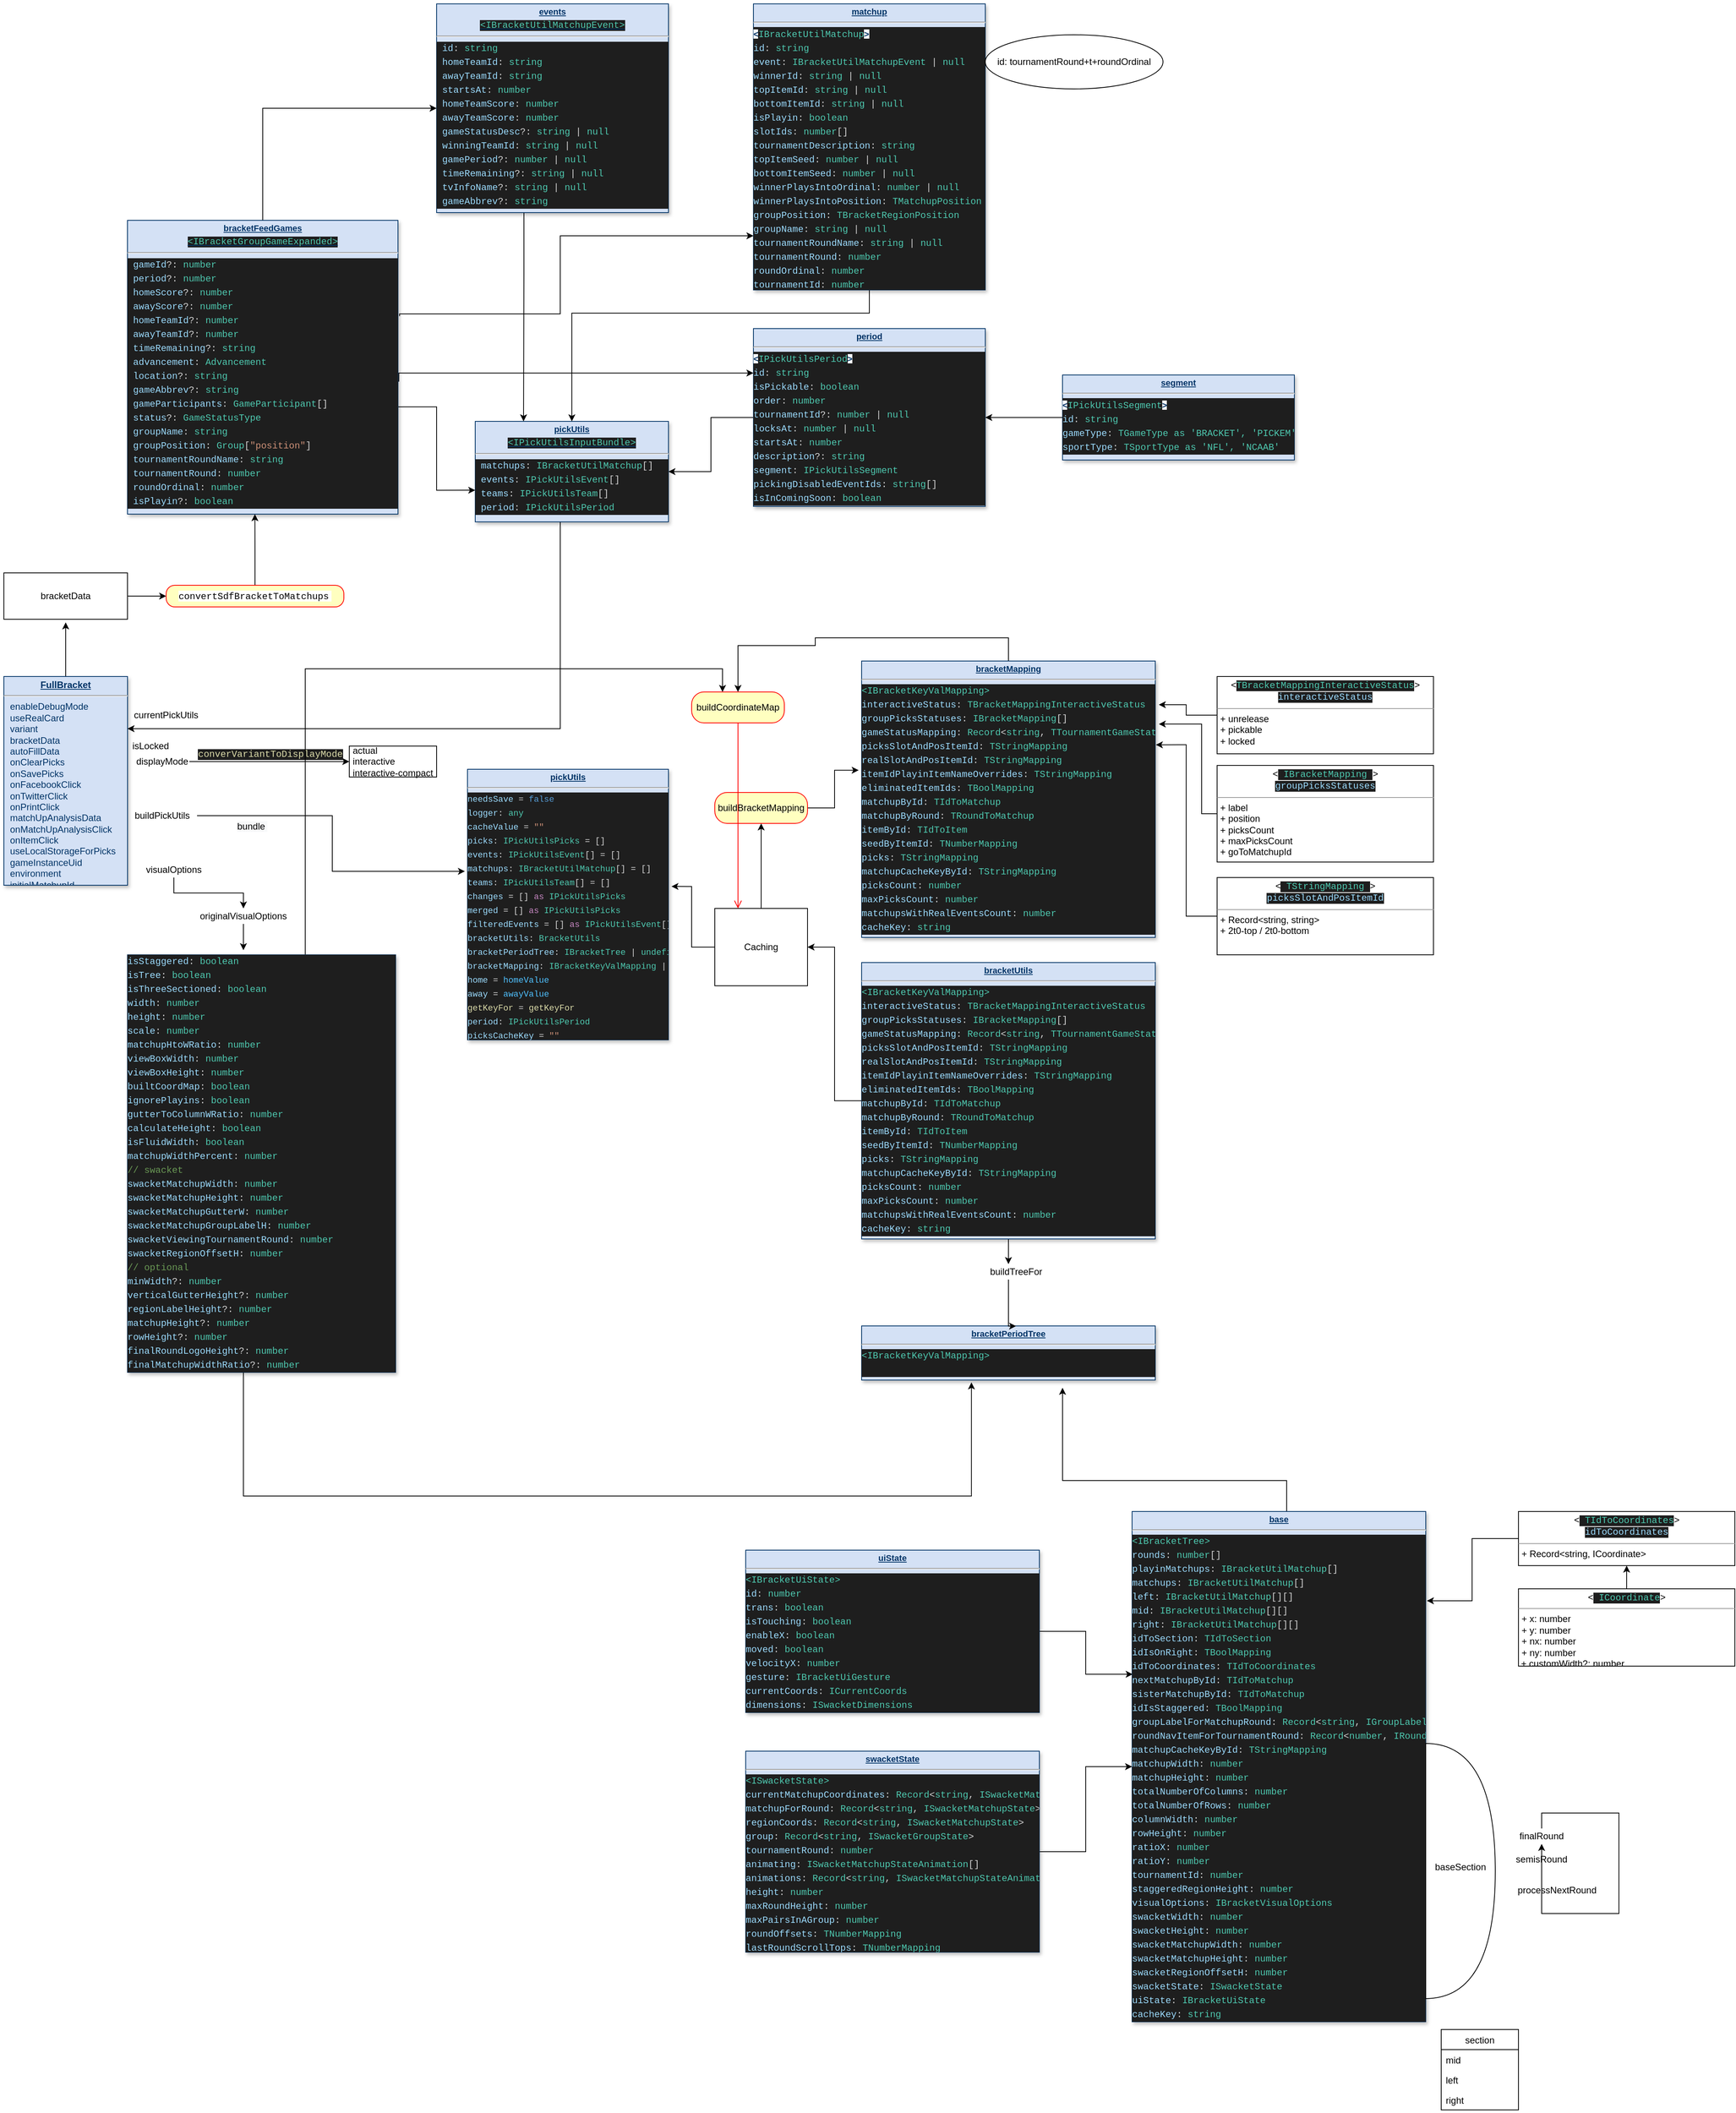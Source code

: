 <mxfile version="14.0.0" type="github">
  <diagram name="Page-1" id="efa7a0a1-bf9b-a30e-e6df-94a7791c09e9">
    <mxGraphModel dx="1395" dy="2041" grid="1" gridSize="10" guides="1" tooltips="1" connect="1" arrows="1" fold="1" page="1" pageScale="1" pageWidth="826" pageHeight="1169" background="#ffffff" math="0" shadow="0">
      <root>
        <mxCell id="0" />
        <mxCell id="1" parent="0" />
        <mxCell id="hYPX-9NePYRcIFWMucl9-56" style="edgeStyle=orthogonalEdgeStyle;rounded=0;orthogonalLoop=1;jettySize=auto;html=1;" edge="1" parent="1" source="28">
          <mxGeometry relative="1" as="geometry">
            <mxPoint x="120" y="410" as="targetPoint" />
          </mxGeometry>
        </mxCell>
        <mxCell id="28" value="&lt;p style=&quot;margin: 0px ; margin-top: 4px ; text-align: center ; text-decoration: underline&quot;&gt;&lt;strong&gt;FullBracket&lt;/strong&gt;&lt;/p&gt;&lt;hr&gt;&lt;p style=&quot;margin: 0px ; margin-left: 8px&quot;&gt;enableDebugMode&lt;/p&gt;&lt;p style=&quot;margin: 0px ; margin-left: 8px&quot;&gt;useRealCard&lt;/p&gt;&lt;p style=&quot;margin: 0px ; margin-left: 8px&quot;&gt;variant&lt;/p&gt;&lt;p style=&quot;margin: 0px ; margin-left: 8px&quot;&gt;bracketData&lt;/p&gt;&lt;p style=&quot;margin: 0px ; margin-left: 8px&quot;&gt;autoFillData&lt;/p&gt;&lt;p style=&quot;margin: 0px ; margin-left: 8px&quot;&gt;onClearPicks&lt;/p&gt;&lt;p style=&quot;margin: 0px ; margin-left: 8px&quot;&gt;onSavePicks&lt;/p&gt;&lt;p style=&quot;margin: 0px ; margin-left: 8px&quot;&gt;onFacebookClick&lt;/p&gt;&lt;p style=&quot;margin: 0px ; margin-left: 8px&quot;&gt;onTwitterClick&lt;/p&gt;&lt;p style=&quot;margin: 0px ; margin-left: 8px&quot;&gt;onPrintClick&lt;/p&gt;&lt;p style=&quot;margin: 0px ; margin-left: 8px&quot;&gt;matchUpAnalysisData&lt;/p&gt;&lt;p style=&quot;margin: 0px ; margin-left: 8px&quot;&gt;onMatchUpAnalysisClick&lt;/p&gt;&lt;p style=&quot;margin: 0px ; margin-left: 8px&quot;&gt;onItemClick&lt;/p&gt;&lt;p style=&quot;margin: 0px ; margin-left: 8px&quot;&gt;useLocalStorageForPicks&lt;/p&gt;&lt;p style=&quot;margin: 0px ; margin-left: 8px&quot;&gt;gameInstanceUid&lt;/p&gt;&lt;p style=&quot;margin: 0px ; margin-left: 8px&quot;&gt;environment&lt;/p&gt;&lt;p style=&quot;margin: 0px ; margin-left: 8px&quot;&gt;initialMatchupId&lt;/p&gt;" style="verticalAlign=top;align=left;overflow=fill;fontSize=12;fontFamily=Helvetica;html=1;strokeColor=#003366;shadow=1;fillColor=#D4E1F5;fontColor=#003366" parent="1" vertex="1">
          <mxGeometry x="40" y="480" width="160" height="270" as="geometry" />
        </mxCell>
        <mxCell id="VF1F4Plbv53C-rskRq-l-115" value="&lt;p style=&quot;margin: 4px 0px 0px ; text-align: center ; text-decoration: underline ; font-size: 11px&quot;&gt;&lt;strong&gt;&lt;font style=&quot;font-size: 11px&quot;&gt;pickUtils&lt;/font&gt;&lt;/strong&gt;&lt;/p&gt;&lt;hr style=&quot;font-size: 11px&quot;&gt;&lt;div style=&quot;color: rgb(212 , 212 , 212) ; background-color: rgb(30 , 30 , 30) ; font-family: &amp;#34;menlo&amp;#34; , &amp;#34;monaco&amp;#34; , &amp;#34;courier new&amp;#34; , monospace ; line-height: 18px ; font-size: 11px&quot;&gt;&lt;div&gt;&lt;font style=&quot;font-size: 11px&quot;&gt;&lt;span style=&quot;color: #9cdcfe&quot;&gt;needsSave&lt;/span&gt; = &lt;span style=&quot;color: #569cd6&quot;&gt;false&lt;/span&gt;&lt;/font&gt;&lt;/div&gt;&lt;div&gt;&lt;font style=&quot;font-size: 11px&quot;&gt;&lt;span style=&quot;color: #9cdcfe&quot;&gt;logger&lt;/span&gt;: &lt;span style=&quot;color: #4ec9b0&quot;&gt;any&lt;/span&gt;&lt;/font&gt;&lt;/div&gt;&lt;div&gt;&lt;font style=&quot;font-size: 11px&quot;&gt;&lt;span style=&quot;color: #9cdcfe&quot;&gt;cacheValue&lt;/span&gt; = &lt;span style=&quot;color: #ce9178&quot;&gt;&quot;&quot;&lt;/span&gt;&lt;/font&gt;&lt;/div&gt;&lt;div&gt;&lt;font style=&quot;font-size: 11px&quot;&gt;&lt;span style=&quot;color: #9cdcfe&quot;&gt;picks&lt;/span&gt;: &lt;span style=&quot;color: #4ec9b0&quot;&gt;IPickUtilsPicks&lt;/span&gt; = []&lt;/font&gt;&lt;/div&gt;&lt;div&gt;&lt;font style=&quot;font-size: 11px&quot;&gt;&lt;span style=&quot;color: #9cdcfe&quot;&gt;events&lt;/span&gt;: &lt;span style=&quot;color: #4ec9b0&quot;&gt;IPickUtilsEvent&lt;/span&gt;[] = []&lt;/font&gt;&lt;/div&gt;&lt;div&gt;&lt;font style=&quot;font-size: 11px&quot;&gt;&lt;span style=&quot;color: #9cdcfe&quot;&gt;matchups&lt;/span&gt;: &lt;span style=&quot;color: #4ec9b0&quot;&gt;IBracketUtilMatchup&lt;/span&gt;[] = []&lt;/font&gt;&lt;/div&gt;&lt;div&gt;&lt;font style=&quot;font-size: 11px&quot;&gt;&lt;span style=&quot;color: #9cdcfe&quot;&gt;teams&lt;/span&gt;: &lt;span style=&quot;color: #4ec9b0&quot;&gt;IPickUtilsTeam&lt;/span&gt;[] = []&lt;/font&gt;&lt;/div&gt;&lt;div&gt;&lt;font style=&quot;font-size: 11px&quot;&gt;&lt;span style=&quot;color: #9cdcfe&quot;&gt;changes&lt;/span&gt; = [] &lt;span style=&quot;color: #c586c0&quot;&gt;as&lt;/span&gt; &lt;span style=&quot;color: #4ec9b0&quot;&gt;IPickUtilsPicks&lt;/span&gt;&lt;/font&gt;&lt;/div&gt;&lt;div&gt;&lt;font style=&quot;font-size: 11px&quot;&gt;&lt;span style=&quot;color: #9cdcfe&quot;&gt;merged&lt;/span&gt; = [] &lt;span style=&quot;color: #c586c0&quot;&gt;as&lt;/span&gt; &lt;span style=&quot;color: #4ec9b0&quot;&gt;IPickUtilsPicks&lt;/span&gt;&lt;/font&gt;&lt;/div&gt;&lt;div&gt;&lt;font style=&quot;font-size: 11px&quot;&gt;&lt;span style=&quot;color: #9cdcfe&quot;&gt;filteredEvents&lt;/span&gt; = [] &lt;span style=&quot;color: #c586c0&quot;&gt;as&lt;/span&gt; &lt;span style=&quot;color: #4ec9b0&quot;&gt;IPickUtilsEvent&lt;/span&gt;[]&lt;/font&gt;&lt;/div&gt;&lt;div&gt;&lt;font style=&quot;font-size: 11px&quot;&gt;&lt;span style=&quot;color: #9cdcfe&quot;&gt;bracketUtils&lt;/span&gt;: &lt;span style=&quot;color: #4ec9b0&quot;&gt;BracketUtils&lt;/span&gt;&lt;/font&gt;&lt;/div&gt;&lt;div&gt;&lt;font style=&quot;font-size: 11px&quot;&gt;&lt;span style=&quot;color: #9cdcfe&quot;&gt;bracketPeriodTree&lt;/span&gt;: &lt;span style=&quot;color: #4ec9b0&quot;&gt;IBracketTree&lt;/span&gt; | &lt;span style=&quot;color: #4ec9b0&quot;&gt;undefined&lt;/span&gt;&lt;/font&gt;&lt;/div&gt;&lt;div&gt;&lt;font style=&quot;font-size: 11px&quot;&gt;&lt;span style=&quot;color: #9cdcfe&quot;&gt;bracketMapping&lt;/span&gt;: &lt;span style=&quot;color: #4ec9b0&quot;&gt;IBracketKeyValMapping&lt;/span&gt; | &lt;span style=&quot;color: #4ec9b0&quot;&gt;undefined&lt;/span&gt;&lt;/font&gt;&lt;/div&gt;&lt;div&gt;&lt;font style=&quot;font-size: 11px&quot;&gt;&lt;span style=&quot;color: #9cdcfe&quot;&gt;home&lt;/span&gt; = &lt;span style=&quot;color: #4fc1ff&quot;&gt;homeValue&lt;/span&gt;&lt;/font&gt;&lt;/div&gt;&lt;div&gt;&lt;font style=&quot;font-size: 11px&quot;&gt;&lt;span style=&quot;color: #9cdcfe&quot;&gt;away&lt;/span&gt; = &lt;span style=&quot;color: #4fc1ff&quot;&gt;awayValue&lt;/span&gt;&lt;/font&gt;&lt;/div&gt;&lt;div&gt;&lt;font style=&quot;font-size: 11px&quot;&gt;&lt;span style=&quot;color: #dcdcaa&quot;&gt;getKeyFor&lt;/span&gt; = &lt;span style=&quot;color: #dcdcaa&quot;&gt;getKeyFor&lt;/span&gt;&lt;/font&gt;&lt;/div&gt;&lt;div&gt;&lt;font style=&quot;font-size: 11px&quot;&gt;&lt;span style=&quot;color: #9cdcfe&quot;&gt;period&lt;/span&gt;: &lt;span style=&quot;color: #4ec9b0&quot;&gt;IPickUtilsPeriod&lt;/span&gt;&lt;/font&gt;&lt;/div&gt;&lt;div&gt;&lt;font style=&quot;font-size: 11px&quot;&gt;&lt;span style=&quot;color: rgb(156 , 220 , 254)&quot;&gt;picksCacheKey&lt;/span&gt; = &lt;span style=&quot;color: rgb(206 , 145 , 120)&quot;&gt;&quot;&quot;&lt;/span&gt;&lt;/font&gt;&lt;/div&gt;&lt;/div&gt;" style="verticalAlign=top;align=left;overflow=fill;fontSize=12;fontFamily=Helvetica;html=1;strokeColor=#003366;shadow=1;fillColor=#D4E1F5;fontColor=#003366" parent="1" vertex="1">
          <mxGeometry x="640" y="600" width="260" height="350" as="geometry" />
        </mxCell>
        <mxCell id="VF1F4Plbv53C-rskRq-l-117" value="currentPickUtils" style="text;html=1;strokeColor=none;fillColor=none;align=center;verticalAlign=middle;whiteSpace=wrap;rounded=0;" parent="1" vertex="1">
          <mxGeometry x="230" y="520.0" width="40" height="20" as="geometry" />
        </mxCell>
        <mxCell id="hYPX-9NePYRcIFWMucl9-59" style="edgeStyle=orthogonalEdgeStyle;rounded=0;orthogonalLoop=1;jettySize=auto;html=1;entryX=1;entryY=0.25;entryDx=0;entryDy=0;" edge="1" parent="1" source="VF1F4Plbv53C-rskRq-l-125" target="28">
          <mxGeometry relative="1" as="geometry">
            <Array as="points">
              <mxPoint x="760" y="547" />
            </Array>
          </mxGeometry>
        </mxCell>
        <mxCell id="VF1F4Plbv53C-rskRq-l-125" value="&lt;p style=&quot;margin: 4px 0px 0px ; text-align: center ; text-decoration: underline ; font-size: 11px&quot;&gt;&lt;strong&gt;&lt;font style=&quot;font-size: 11px&quot;&gt;pickUtils&lt;/font&gt;&lt;/strong&gt;&lt;/p&gt;&lt;p style=&quot;margin: 4px 0px 0px ; text-align: center ; text-decoration: underline ; font-size: 11px&quot;&gt;&lt;span style=&quot;color: rgb(78 , 201 , 176) ; font-family: &amp;#34;menlo&amp;#34; , &amp;#34;monaco&amp;#34; , &amp;#34;courier new&amp;#34; , monospace ; font-size: 12px ; text-align: left ; background-color: rgb(30 , 30 , 30)&quot;&gt;&amp;lt;IPickUtilsInputBundle&amp;gt;&lt;/span&gt;&lt;strong&gt;&lt;font style=&quot;font-size: 11px&quot;&gt;&lt;br&gt;&lt;/font&gt;&lt;/strong&gt;&lt;/p&gt;&lt;hr style=&quot;font-size: 11px&quot;&gt;&lt;div style=&quot;background-color: rgb(30 , 30 , 30) ; font-family: &amp;#34;menlo&amp;#34; , &amp;#34;monaco&amp;#34; , &amp;#34;courier new&amp;#34; , monospace ; line-height: 18px ; font-size: 11px&quot;&gt;&lt;div style=&quot;color: rgb(212 , 212 , 212)&quot;&gt;&lt;div style=&quot;font-family: &amp;#34;menlo&amp;#34; , &amp;#34;monaco&amp;#34; , &amp;#34;courier new&amp;#34; , monospace ; font-size: 12px ; line-height: 18px&quot;&gt;&lt;span style=&quot;color: rgb(156 , 220 , 254)&quot;&gt;&amp;nbsp;matchups&lt;/span&gt;: &lt;span style=&quot;color: rgb(78 , 201 , 176)&quot;&gt;IBracketUtilMatchup&lt;/span&gt;[]&lt;br&gt;&lt;/div&gt;&lt;/div&gt;&lt;div&gt;&lt;div style=&quot;color: rgb(212 , 212 , 212) ; font-family: &amp;#34;menlo&amp;#34; , &amp;#34;monaco&amp;#34; , &amp;#34;courier new&amp;#34; , monospace ; font-size: 12px ; line-height: 18px&quot;&gt;&lt;div&gt;  &lt;span style=&quot;color: #9cdcfe&quot;&gt;&amp;nbsp;events&lt;/span&gt;: &lt;span style=&quot;color: #4ec9b0&quot;&gt;IPickUtilsEvent&lt;/span&gt;[]&lt;/div&gt;&lt;div&gt;  &lt;span style=&quot;color: #9cdcfe&quot;&gt;&amp;nbsp;teams&lt;/span&gt;: &lt;span style=&quot;color: #4ec9b0&quot;&gt;IPickUtilsTeam&lt;/span&gt;[]&lt;/div&gt;&lt;div&gt;  &lt;span style=&quot;color: #9cdcfe&quot;&gt;&amp;nbsp;period&lt;/span&gt;: &lt;span style=&quot;color: #4ec9b0&quot;&gt;IPickUtilsPeriod&lt;/span&gt;&lt;/div&gt;&lt;div&gt;&lt;/div&gt;&lt;/div&gt;&lt;/div&gt;&lt;/div&gt;" style="verticalAlign=top;align=left;overflow=fill;fontSize=12;fontFamily=Helvetica;html=1;strokeColor=#003366;shadow=1;fillColor=#D4E1F5;fontColor=#003366" parent="1" vertex="1">
          <mxGeometry x="650" y="150" width="250" height="130" as="geometry" />
        </mxCell>
        <mxCell id="hYPX-9NePYRcIFWMucl9-92" style="edgeStyle=orthogonalEdgeStyle;rounded=0;orthogonalLoop=1;jettySize=auto;html=1;entryX=0.25;entryY=0;entryDx=0;entryDy=0;" edge="1" parent="1" source="VF1F4Plbv53C-rskRq-l-133" target="VF1F4Plbv53C-rskRq-l-125">
          <mxGeometry relative="1" as="geometry">
            <Array as="points">
              <mxPoint x="713" y="-40" />
              <mxPoint x="713" y="-40" />
            </Array>
          </mxGeometry>
        </mxCell>
        <mxCell id="VF1F4Plbv53C-rskRq-l-133" value="&lt;p style=&quot;margin: 4px 0px 0px ; text-align: center ; text-decoration: underline ; font-size: 11px&quot;&gt;&lt;strong&gt;&lt;font style=&quot;font-size: 11px&quot;&gt;events&lt;/font&gt;&lt;/strong&gt;&lt;/p&gt;&lt;p style=&quot;margin: 4px 0px 0px ; text-align: center ; text-decoration: underline ; font-size: 11px&quot;&gt;&lt;span style=&quot;color: rgb(78 , 201 , 176) ; font-family: &amp;#34;menlo&amp;#34; , &amp;#34;monaco&amp;#34; , &amp;#34;courier new&amp;#34; , monospace ; font-size: 12px ; text-align: left ; background-color: rgb(30 , 30 , 30)&quot;&gt;&amp;lt;IBracketUtilMatchupEvent&amp;gt;&lt;/span&gt;&lt;strong&gt;&lt;font style=&quot;font-size: 11px&quot;&gt;&lt;br&gt;&lt;/font&gt;&lt;/strong&gt;&lt;/p&gt;&lt;hr style=&quot;font-size: 11px&quot;&gt;&lt;div style=&quot;background-color: rgb(30 , 30 , 30) ; font-family: &amp;#34;menlo&amp;#34; , &amp;#34;monaco&amp;#34; , &amp;#34;courier new&amp;#34; , monospace ; line-height: 18px ; font-size: 11px&quot;&gt;&lt;div style=&quot;color: rgb(212 , 212 , 212)&quot;&gt;&lt;div style=&quot;font-family: &amp;#34;menlo&amp;#34; , &amp;#34;monaco&amp;#34; , &amp;#34;courier new&amp;#34; , monospace ; font-size: 12px ; line-height: 18px&quot;&gt;&lt;div&gt;&lt;span style=&quot;color: rgb(156 , 220 , 254)&quot;&gt;&amp;nbsp;id&lt;/span&gt;: &lt;span style=&quot;color: rgb(78 , 201 , 176)&quot;&gt;string&lt;/span&gt;&lt;br&gt;&lt;/div&gt;&lt;div&gt;&lt;div style=&quot;font-family: &amp;#34;menlo&amp;#34; , &amp;#34;monaco&amp;#34; , &amp;#34;courier new&amp;#34; , monospace ; line-height: 18px&quot;&gt;&lt;div&gt;  &lt;span style=&quot;color: #9cdcfe&quot;&gt;&amp;nbsp;homeTeamId&lt;/span&gt;: &lt;span style=&quot;color: #4ec9b0&quot;&gt;string&lt;/span&gt;&lt;/div&gt;&lt;div&gt;  &lt;span style=&quot;color: #9cdcfe&quot;&gt;&amp;nbsp;awayTeamId&lt;/span&gt;: &lt;span style=&quot;color: #4ec9b0&quot;&gt;string&lt;/span&gt;&lt;/div&gt;&lt;div&gt;&lt;div style=&quot;line-height: 18px&quot;&gt;&lt;div&gt;&lt;span style=&quot;color: #9cdcfe&quot;&gt;&amp;nbsp;startsAt&lt;/span&gt;: &lt;span style=&quot;color: #4ec9b0&quot;&gt;number&lt;/span&gt;&lt;/div&gt;&lt;div&gt;  &lt;span style=&quot;color: #9cdcfe&quot;&gt;&amp;nbsp;homeTeamScore&lt;/span&gt;: &lt;span style=&quot;color: #4ec9b0&quot;&gt;number&lt;/span&gt;&lt;/div&gt;&lt;div&gt;  &lt;span style=&quot;color: #9cdcfe&quot;&gt;&amp;nbsp;awayTeamScore&lt;/span&gt;: &lt;span style=&quot;color: #4ec9b0&quot;&gt;number&lt;/span&gt;&lt;/div&gt;&lt;div&gt;  &lt;span style=&quot;color: #9cdcfe&quot;&gt;&amp;nbsp;gameStatusDesc&lt;/span&gt;?: &lt;span style=&quot;color: #4ec9b0&quot;&gt;string&lt;/span&gt; | &lt;span style=&quot;color: #4ec9b0&quot;&gt;null&lt;/span&gt;&lt;/div&gt;&lt;div&gt;  &lt;span style=&quot;color: #9cdcfe&quot;&gt;&amp;nbsp;winningTeamId&lt;/span&gt;: &lt;span style=&quot;color: #4ec9b0&quot;&gt;string&lt;/span&gt; | &lt;span style=&quot;color: #4ec9b0&quot;&gt;null&lt;/span&gt;&lt;/div&gt;&lt;div&gt;  &lt;span style=&quot;color: #9cdcfe&quot;&gt;&amp;nbsp;gamePeriod&lt;/span&gt;?: &lt;span style=&quot;color: #4ec9b0&quot;&gt;number&lt;/span&gt; | &lt;span style=&quot;color: #4ec9b0&quot;&gt;null&lt;/span&gt;&lt;/div&gt;&lt;div&gt;  &lt;span style=&quot;color: #9cdcfe&quot;&gt;&amp;nbsp;timeRemaining&lt;/span&gt;?: &lt;span style=&quot;color: #4ec9b0&quot;&gt;string&lt;/span&gt; | &lt;span style=&quot;color: #4ec9b0&quot;&gt;null&lt;/span&gt;&lt;/div&gt;&lt;div&gt;  &lt;span style=&quot;color: #9cdcfe&quot;&gt;&amp;nbsp;tvInfoName&lt;/span&gt;?: &lt;span style=&quot;color: #4ec9b0&quot;&gt;string&lt;/span&gt; | &lt;span style=&quot;color: #4ec9b0&quot;&gt;null&lt;/span&gt;&lt;/div&gt;&lt;div&gt;  &lt;span style=&quot;color: #9cdcfe&quot;&gt;&amp;nbsp;gameAbbrev&lt;/span&gt;?: &lt;span style=&quot;color: #4ec9b0&quot;&gt;string&lt;/span&gt;&lt;/div&gt;&lt;div&gt;&lt;/div&gt;&lt;/div&gt;&lt;/div&gt;&lt;div&gt;&lt;/div&gt;&lt;/div&gt;&lt;/div&gt;&lt;/div&gt;&lt;/div&gt;&lt;/div&gt;" style="verticalAlign=top;align=left;overflow=fill;fontSize=12;fontFamily=Helvetica;html=1;strokeColor=#003366;shadow=1;fillColor=#D4E1F5;fontColor=#003366" parent="1" vertex="1">
          <mxGeometry x="600" y="-390" width="300" height="270" as="geometry" />
        </mxCell>
        <mxCell id="hYPX-9NePYRcIFWMucl9-93" style="edgeStyle=orthogonalEdgeStyle;rounded=0;orthogonalLoop=1;jettySize=auto;html=1;entryX=0.5;entryY=0;entryDx=0;entryDy=0;exitX=0.5;exitY=1;exitDx=0;exitDy=0;" edge="1" parent="1" source="VF1F4Plbv53C-rskRq-l-134" target="VF1F4Plbv53C-rskRq-l-125">
          <mxGeometry relative="1" as="geometry">
            <Array as="points">
              <mxPoint x="1160" y="10" />
              <mxPoint x="775" y="10" />
            </Array>
          </mxGeometry>
        </mxCell>
        <mxCell id="VF1F4Plbv53C-rskRq-l-134" value="&lt;p style=&quot;margin: 4px 0px 0px ; text-align: center ; text-decoration: underline ; font-size: 11px&quot;&gt;&lt;strong&gt;&lt;font style=&quot;font-size: 11px&quot;&gt;matchup&lt;/font&gt;&lt;/strong&gt;&lt;/p&gt;&lt;hr style=&quot;font-size: 11px&quot;&gt;&lt;div style=&quot;background-color: rgb(30 , 30 , 30) ; font-family: &amp;#34;menlo&amp;#34; , &amp;#34;monaco&amp;#34; , &amp;#34;courier new&amp;#34; , monospace ; line-height: 18px ; font-size: 11px&quot;&gt;&lt;div style=&quot;color: rgb(212 , 212 , 212)&quot;&gt;&lt;div style=&quot;font-family: &amp;#34;menlo&amp;#34; , &amp;#34;monaco&amp;#34; , &amp;#34;courier new&amp;#34; , monospace ; font-size: 12px ; line-height: 18px&quot;&gt;&lt;div&gt;&lt;strong style=&quot;color: rgb(0 , 51 , 102) ; font-family: &amp;#34;helvetica&amp;#34; ; font-size: 11px ; text-align: center ; background-color: rgb(248 , 249 , 250)&quot;&gt;&amp;lt;&lt;/strong&gt;&lt;span style=&quot;color: rgb(78 , 201 , 176) ; font-family: &amp;#34;menlo&amp;#34; , &amp;#34;monaco&amp;#34; , &amp;#34;courier new&amp;#34; , monospace&quot;&gt;IBracketUtilMatchup&lt;/span&gt;&lt;strong style=&quot;color: rgb(0 , 51 , 102) ; font-family: &amp;#34;helvetica&amp;#34; ; font-size: 11px ; text-align: center ; background-color: rgb(248 , 249 , 250)&quot;&gt;&amp;gt;&lt;/strong&gt;&lt;br&gt;&lt;/div&gt;&lt;div&gt;&lt;div style=&quot;font-family: &amp;#34;menlo&amp;#34; , &amp;#34;monaco&amp;#34; , &amp;#34;courier new&amp;#34; , monospace ; line-height: 18px&quot;&gt;&lt;div&gt;&lt;div style=&quot;line-height: 18px&quot;&gt;&lt;div style=&quot;font-family: &amp;#34;menlo&amp;#34; , &amp;#34;monaco&amp;#34; , &amp;#34;courier new&amp;#34; , monospace ; line-height: 18px&quot;&gt;&lt;div&gt;&lt;span style=&quot;color: #9cdcfe&quot;&gt;id&lt;/span&gt;: &lt;span style=&quot;color: #4ec9b0&quot;&gt;string&lt;/span&gt;&lt;/div&gt;&lt;div&gt;  &lt;span style=&quot;color: #9cdcfe&quot;&gt;event&lt;/span&gt;: &lt;span style=&quot;color: #4ec9b0&quot;&gt;IBracketUtilMatchupEvent&lt;/span&gt; | &lt;span style=&quot;color: #4ec9b0&quot;&gt;null&lt;/span&gt;&lt;/div&gt;&lt;div&gt;  &lt;span style=&quot;color: #9cdcfe&quot;&gt;winnerId&lt;/span&gt;: &lt;span style=&quot;color: #4ec9b0&quot;&gt;string&lt;/span&gt; | &lt;span style=&quot;color: #4ec9b0&quot;&gt;null&lt;/span&gt;&lt;/div&gt;&lt;div&gt;  &lt;span style=&quot;color: #9cdcfe&quot;&gt;topItemId&lt;/span&gt;: &lt;span style=&quot;color: #4ec9b0&quot;&gt;string&lt;/span&gt; | &lt;span style=&quot;color: #4ec9b0&quot;&gt;null&lt;/span&gt;&lt;/div&gt;&lt;div&gt;  &lt;span style=&quot;color: #9cdcfe&quot;&gt;bottomItemId&lt;/span&gt;: &lt;span style=&quot;color: #4ec9b0&quot;&gt;string&lt;/span&gt; | &lt;span style=&quot;color: #4ec9b0&quot;&gt;null&lt;/span&gt;&lt;/div&gt;&lt;div&gt;  &lt;span style=&quot;color: #9cdcfe&quot;&gt;isPlayin&lt;/span&gt;: &lt;span style=&quot;color: #4ec9b0&quot;&gt;boolean&lt;/span&gt;&lt;/div&gt;&lt;div&gt;  &lt;span style=&quot;color: #9cdcfe&quot;&gt;slotIds&lt;/span&gt;: &lt;span style=&quot;color: #4ec9b0&quot;&gt;number&lt;/span&gt;[]&lt;/div&gt;&lt;div&gt;&lt;div style=&quot;font-family: &amp;#34;menlo&amp;#34; , &amp;#34;monaco&amp;#34; , &amp;#34;courier new&amp;#34; , monospace ; line-height: 18px&quot;&gt;&lt;div&gt;&lt;span style=&quot;color: #9cdcfe&quot;&gt;tournamentDescription&lt;/span&gt;: &lt;span style=&quot;color: #4ec9b0&quot;&gt;string&lt;/span&gt;&lt;/div&gt;&lt;div&gt;  &lt;span style=&quot;color: #9cdcfe&quot;&gt;topItemSeed&lt;/span&gt;: &lt;span style=&quot;color: #4ec9b0&quot;&gt;number&lt;/span&gt; | &lt;span style=&quot;color: #4ec9b0&quot;&gt;null&lt;/span&gt;&lt;/div&gt;&lt;div&gt;  &lt;span style=&quot;color: #9cdcfe&quot;&gt;bottomItemSeed&lt;/span&gt;: &lt;span style=&quot;color: #4ec9b0&quot;&gt;number&lt;/span&gt; | &lt;span style=&quot;color: #4ec9b0&quot;&gt;null&lt;/span&gt;&lt;/div&gt;&lt;div&gt;  &lt;span style=&quot;color: #9cdcfe&quot;&gt;winnerPlaysIntoOrdinal&lt;/span&gt;: &lt;span style=&quot;color: #4ec9b0&quot;&gt;number&lt;/span&gt; | &lt;span style=&quot;color: #4ec9b0&quot;&gt;null&lt;/span&gt;&lt;/div&gt;&lt;div&gt;  &lt;span style=&quot;color: #9cdcfe&quot;&gt;winnerPlaysIntoPosition&lt;/span&gt;: &lt;span style=&quot;color: #4ec9b0&quot;&gt;TMatchupPosition&lt;/span&gt; | &lt;span style=&quot;color: #4ec9b0&quot;&gt;null&lt;/span&gt;&lt;/div&gt;&lt;div&gt;  &lt;span style=&quot;color: #9cdcfe&quot;&gt;groupPosition&lt;/span&gt;: &lt;span style=&quot;color: #4ec9b0&quot;&gt;TBracketRegionPosition&lt;/span&gt;&lt;/div&gt;&lt;div&gt;  &lt;span style=&quot;color: #9cdcfe&quot;&gt;groupName&lt;/span&gt;: &lt;span style=&quot;color: #4ec9b0&quot;&gt;string&lt;/span&gt; | &lt;span style=&quot;color: #4ec9b0&quot;&gt;null&lt;/span&gt;&lt;/div&gt;&lt;div&gt;  &lt;span style=&quot;color: #9cdcfe&quot;&gt;tournamentRoundName&lt;/span&gt;: &lt;span style=&quot;color: #4ec9b0&quot;&gt;string&lt;/span&gt; | &lt;span style=&quot;color: #4ec9b0&quot;&gt;null&lt;/span&gt;&lt;/div&gt;&lt;div&gt;&lt;div style=&quot;line-height: 18px&quot;&gt;&lt;div&gt;&lt;span style=&quot;color: #9cdcfe&quot;&gt;tournamentRound&lt;/span&gt;: &lt;span style=&quot;color: #4ec9b0&quot;&gt;number&lt;/span&gt;&lt;/div&gt;&lt;div&gt;  &lt;span style=&quot;color: #9cdcfe&quot;&gt;roundOrdinal&lt;/span&gt;: &lt;span style=&quot;color: #4ec9b0&quot;&gt;number&lt;/span&gt;&lt;/div&gt;&lt;div&gt;  &lt;span style=&quot;color: #9cdcfe&quot;&gt;tournamentId&lt;/span&gt;: &lt;span style=&quot;color: #4ec9b0&quot;&gt;number&lt;/span&gt;&lt;/div&gt;&lt;/div&gt;&lt;/div&gt;&lt;div&gt;&lt;/div&gt;&lt;/div&gt;&lt;/div&gt;&lt;div&gt;&lt;/div&gt;&lt;/div&gt;&lt;/div&gt;&lt;/div&gt;&lt;div&gt;&lt;div style=&quot;line-height: 18px&quot;&gt;&lt;div&gt;&lt;/div&gt;&lt;/div&gt;&lt;/div&gt;&lt;div&gt;&lt;/div&gt;&lt;/div&gt;&lt;/div&gt;&lt;/div&gt;&lt;/div&gt;&lt;/div&gt;" style="verticalAlign=top;align=left;overflow=fill;fontSize=12;fontFamily=Helvetica;html=1;strokeColor=#003366;shadow=1;fillColor=#D4E1F5;fontColor=#003366" parent="1" vertex="1">
          <mxGeometry x="1010" y="-390" width="300" height="370" as="geometry" />
        </mxCell>
        <mxCell id="hYPX-9NePYRcIFWMucl9-94" style="edgeStyle=orthogonalEdgeStyle;rounded=0;orthogonalLoop=1;jettySize=auto;html=1;" edge="1" parent="1" source="VF1F4Plbv53C-rskRq-l-135" target="VF1F4Plbv53C-rskRq-l-125">
          <mxGeometry relative="1" as="geometry" />
        </mxCell>
        <mxCell id="VF1F4Plbv53C-rskRq-l-135" value="&lt;p style=&quot;margin: 4px 0px 0px ; text-align: center ; text-decoration: underline ; font-size: 11px&quot;&gt;&lt;strong&gt;&lt;font style=&quot;font-size: 11px&quot;&gt;period&lt;/font&gt;&lt;/strong&gt;&lt;/p&gt;&lt;hr style=&quot;font-size: 11px&quot;&gt;&lt;div style=&quot;background-color: rgb(30 , 30 , 30) ; font-family: &amp;#34;menlo&amp;#34; , &amp;#34;monaco&amp;#34; , &amp;#34;courier new&amp;#34; , monospace ; line-height: 18px ; font-size: 11px&quot;&gt;&lt;div style=&quot;color: rgb(212 , 212 , 212)&quot;&gt;&lt;div style=&quot;font-family: &amp;#34;menlo&amp;#34; , &amp;#34;monaco&amp;#34; , &amp;#34;courier new&amp;#34; , monospace ; font-size: 12px ; line-height: 18px&quot;&gt;&lt;div&gt;&lt;strong style=&quot;color: rgb(0 , 51 , 102) ; font-family: &amp;#34;helvetica&amp;#34; ; font-size: 11px ; text-align: center ; background-color: rgb(248 , 249 , 250)&quot;&gt;&amp;lt;&lt;/strong&gt;&lt;span style=&quot;color: rgb(78 , 201 , 176) ; font-family: &amp;#34;menlo&amp;#34; , &amp;#34;monaco&amp;#34; , &amp;#34;courier new&amp;#34; , monospace&quot;&gt;IPickUtilsPeriod&lt;/span&gt;&lt;strong style=&quot;color: rgb(0 , 51 , 102) ; font-family: &amp;#34;helvetica&amp;#34; ; font-size: 11px ; text-align: center ; background-color: rgb(248 , 249 , 250)&quot;&gt;&amp;gt;&lt;/strong&gt;&lt;br&gt;&lt;/div&gt;&lt;div&gt;&lt;div style=&quot;font-family: &amp;#34;menlo&amp;#34; , &amp;#34;monaco&amp;#34; , &amp;#34;courier new&amp;#34; , monospace ; line-height: 18px&quot;&gt;&lt;div&gt;&lt;div style=&quot;line-height: 18px&quot;&gt;&lt;div style=&quot;font-family: &amp;#34;menlo&amp;#34; , &amp;#34;monaco&amp;#34; , &amp;#34;courier new&amp;#34; , monospace ; line-height: 18px&quot;&gt;&lt;div&gt;&lt;div style=&quot;font-family: &amp;#34;menlo&amp;#34; , &amp;#34;monaco&amp;#34; , &amp;#34;courier new&amp;#34; , monospace ; line-height: 18px&quot;&gt;&lt;div&gt;&lt;span style=&quot;color: #9cdcfe&quot;&gt;id&lt;/span&gt;: &lt;span style=&quot;color: #4ec9b0&quot;&gt;string&lt;/span&gt;&lt;/div&gt;&lt;div&gt;  &lt;span style=&quot;color: #9cdcfe&quot;&gt;isPickable&lt;/span&gt;: &lt;span style=&quot;color: #4ec9b0&quot;&gt;boolean&lt;/span&gt;&lt;/div&gt;&lt;div&gt;  &lt;span style=&quot;color: #9cdcfe&quot;&gt;order&lt;/span&gt;: &lt;span style=&quot;color: #4ec9b0&quot;&gt;number&lt;/span&gt;&lt;/div&gt;&lt;div&gt;  &lt;span style=&quot;color: #9cdcfe&quot;&gt;tournamentId&lt;/span&gt;?: &lt;span style=&quot;color: #4ec9b0&quot;&gt;number&lt;/span&gt; | &lt;span style=&quot;color: #4ec9b0&quot;&gt;null&lt;/span&gt;&lt;/div&gt;&lt;div&gt;  &lt;span style=&quot;color: #9cdcfe&quot;&gt;locksAt&lt;/span&gt;: &lt;span style=&quot;color: #4ec9b0&quot;&gt;number&lt;/span&gt; | &lt;span style=&quot;color: #4ec9b0&quot;&gt;null&lt;/span&gt;&lt;/div&gt;&lt;div&gt;  &lt;span style=&quot;color: #9cdcfe&quot;&gt;startsAt&lt;/span&gt;: &lt;span style=&quot;color: #4ec9b0&quot;&gt;number&lt;/span&gt;&lt;/div&gt;&lt;div&gt;  &lt;span style=&quot;color: #9cdcfe&quot;&gt;description&lt;/span&gt;?: &lt;span style=&quot;color: #4ec9b0&quot;&gt;string&lt;/span&gt;&lt;/div&gt;&lt;div&gt;  &lt;span style=&quot;color: #9cdcfe&quot;&gt;segment&lt;/span&gt;: &lt;span style=&quot;color: #4ec9b0&quot;&gt;IPickUtilsSegment&lt;/span&gt;&lt;/div&gt;&lt;div&gt;  &lt;span style=&quot;color: #9cdcfe&quot;&gt;pickingDisabledEventIds&lt;/span&gt;: &lt;span style=&quot;color: #4ec9b0&quot;&gt;string&lt;/span&gt;[]&lt;/div&gt;&lt;div&gt;  &lt;span style=&quot;color: #9cdcfe&quot;&gt;isInComingSoon&lt;/span&gt;: &lt;span style=&quot;color: #4ec9b0&quot;&gt;boolean&lt;/span&gt;&lt;/div&gt;&lt;/div&gt;&lt;/div&gt;&lt;div&gt;&lt;div style=&quot;font-family: &amp;#34;menlo&amp;#34; , &amp;#34;monaco&amp;#34; , &amp;#34;courier new&amp;#34; , monospace ; line-height: 18px&quot;&gt;&lt;div&gt;&lt;/div&gt;&lt;/div&gt;&lt;/div&gt;&lt;div&gt;&lt;/div&gt;&lt;/div&gt;&lt;/div&gt;&lt;/div&gt;&lt;div&gt;&lt;div style=&quot;line-height: 18px&quot;&gt;&lt;div&gt;&lt;/div&gt;&lt;/div&gt;&lt;/div&gt;&lt;div&gt;&lt;/div&gt;&lt;/div&gt;&lt;/div&gt;&lt;/div&gt;&lt;/div&gt;&lt;/div&gt;" style="verticalAlign=top;align=left;overflow=fill;fontSize=12;fontFamily=Helvetica;html=1;strokeColor=#003366;shadow=1;fillColor=#D4E1F5;fontColor=#003366" parent="1" vertex="1">
          <mxGeometry x="1010" y="30" width="300" height="230" as="geometry" />
        </mxCell>
        <mxCell id="hYPX-9NePYRcIFWMucl9-90" style="edgeStyle=orthogonalEdgeStyle;rounded=0;orthogonalLoop=1;jettySize=auto;html=1;entryX=1;entryY=0.5;entryDx=0;entryDy=0;" edge="1" parent="1" source="VF1F4Plbv53C-rskRq-l-136" target="VF1F4Plbv53C-rskRq-l-135">
          <mxGeometry relative="1" as="geometry" />
        </mxCell>
        <mxCell id="VF1F4Plbv53C-rskRq-l-136" value="&lt;p style=&quot;margin: 4px 0px 0px ; text-align: center ; text-decoration: underline ; font-size: 11px&quot;&gt;&lt;strong&gt;&lt;font style=&quot;font-size: 11px&quot;&gt;segment&lt;/font&gt;&lt;/strong&gt;&lt;/p&gt;&lt;hr style=&quot;font-size: 11px&quot;&gt;&lt;div style=&quot;background-color: rgb(30 , 30 , 30) ; font-family: &amp;#34;menlo&amp;#34; , &amp;#34;monaco&amp;#34; , &amp;#34;courier new&amp;#34; , monospace ; line-height: 18px ; font-size: 11px&quot;&gt;&lt;div style=&quot;color: rgb(212 , 212 , 212)&quot;&gt;&lt;div style=&quot;font-family: &amp;#34;menlo&amp;#34; , &amp;#34;monaco&amp;#34; , &amp;#34;courier new&amp;#34; , monospace ; font-size: 12px ; line-height: 18px&quot;&gt;&lt;div&gt;&lt;strong style=&quot;color: rgb(0 , 51 , 102) ; font-family: &amp;#34;helvetica&amp;#34; ; font-size: 11px ; text-align: center ; background-color: rgb(248 , 249 , 250)&quot;&gt;&amp;lt;&lt;/strong&gt;&lt;span style=&quot;color: rgb(78 , 201 , 176) ; font-family: &amp;#34;menlo&amp;#34; , &amp;#34;monaco&amp;#34; , &amp;#34;courier new&amp;#34; , monospace&quot;&gt;IPickUtilsSegment&lt;/span&gt;&lt;strong style=&quot;color: rgb(0 , 51 , 102) ; font-family: &amp;#34;helvetica&amp;#34; ; font-size: 11px ; text-align: center ; background-color: rgb(248 , 249 , 250)&quot;&gt;&amp;gt;&lt;/strong&gt;&lt;br&gt;&lt;/div&gt;&lt;div&gt;&lt;div style=&quot;font-family: &amp;#34;menlo&amp;#34; , &amp;#34;monaco&amp;#34; , &amp;#34;courier new&amp;#34; , monospace ; line-height: 18px&quot;&gt;&lt;div&gt;&lt;div style=&quot;line-height: 18px&quot;&gt;&lt;div style=&quot;font-family: &amp;#34;menlo&amp;#34; , &amp;#34;monaco&amp;#34; , &amp;#34;courier new&amp;#34; , monospace ; line-height: 18px&quot;&gt;&lt;div&gt;&lt;div style=&quot;font-family: &amp;#34;menlo&amp;#34; , &amp;#34;monaco&amp;#34; , &amp;#34;courier new&amp;#34; , monospace ; line-height: 18px&quot;&gt;&lt;div style=&quot;font-family: &amp;#34;menlo&amp;#34; , &amp;#34;monaco&amp;#34; , &amp;#34;courier new&amp;#34; , monospace ; line-height: 18px&quot;&gt;&lt;div&gt;&lt;span style=&quot;color: #9cdcfe&quot;&gt;id&lt;/span&gt;: &lt;span style=&quot;color: #4ec9b0&quot;&gt;string&lt;/span&gt;&lt;/div&gt;&lt;div&gt;  &lt;span style=&quot;color: #9cdcfe&quot;&gt;gameType&lt;/span&gt;: &lt;span style=&quot;color: #4ec9b0&quot;&gt;TGameType as &#39;BRACKET&#39;, &#39;PICKEM&#39;&lt;/span&gt;&lt;/div&gt;&lt;div&gt;  &lt;span style=&quot;color: #9cdcfe&quot;&gt;sportType&lt;/span&gt;: &lt;span style=&quot;color: #4ec9b0&quot;&gt;TSportType as &#39;NFL&#39;, &#39;NCAAB&#39;&lt;/span&gt;&lt;/div&gt;&lt;div&gt;&lt;/div&gt;&lt;/div&gt;&lt;/div&gt;&lt;/div&gt;&lt;div&gt;&lt;div style=&quot;font-family: &amp;#34;menlo&amp;#34; , &amp;#34;monaco&amp;#34; , &amp;#34;courier new&amp;#34; , monospace ; line-height: 18px&quot;&gt;&lt;div&gt;&lt;/div&gt;&lt;/div&gt;&lt;/div&gt;&lt;div&gt;&lt;/div&gt;&lt;/div&gt;&lt;/div&gt;&lt;/div&gt;&lt;div&gt;&lt;div style=&quot;line-height: 18px&quot;&gt;&lt;div&gt;&lt;/div&gt;&lt;/div&gt;&lt;/div&gt;&lt;div&gt;&lt;/div&gt;&lt;/div&gt;&lt;/div&gt;&lt;/div&gt;&lt;/div&gt;&lt;/div&gt;" style="verticalAlign=top;align=left;overflow=fill;fontSize=12;fontFamily=Helvetica;html=1;strokeColor=#003366;shadow=1;fillColor=#D4E1F5;fontColor=#003366" parent="1" vertex="1">
          <mxGeometry x="1410" y="90" width="300" height="110" as="geometry" />
        </mxCell>
        <mxCell id="VF1F4Plbv53C-rskRq-l-137" value="isLocked" style="text;html=1;strokeColor=none;fillColor=none;align=center;verticalAlign=middle;whiteSpace=wrap;rounded=0;" parent="1" vertex="1">
          <mxGeometry x="210" y="560" width="40" height="20" as="geometry" />
        </mxCell>
        <mxCell id="VF1F4Plbv53C-rskRq-l-141" value="" style="edgeStyle=orthogonalEdgeStyle;rounded=0;orthogonalLoop=1;jettySize=auto;html=1;" parent="1" source="VF1F4Plbv53C-rskRq-l-138" target="VF1F4Plbv53C-rskRq-l-140" edge="1">
          <mxGeometry relative="1" as="geometry" />
        </mxCell>
        <mxCell id="VF1F4Plbv53C-rskRq-l-138" value="displayMode" style="text;html=1;strokeColor=none;fillColor=none;align=center;verticalAlign=middle;whiteSpace=wrap;rounded=0;" parent="1" vertex="1">
          <mxGeometry x="210" y="580" width="70" height="20" as="geometry" />
        </mxCell>
        <mxCell id="VF1F4Plbv53C-rskRq-l-140" value="&lt;div style=&quot;text-align: left&quot;&gt;&lt;span&gt;actual&lt;/span&gt;&lt;/div&gt;&lt;div style=&quot;text-align: left&quot;&gt;&lt;span&gt;interactive&lt;/span&gt;&lt;/div&gt;&lt;div style=&quot;text-align: left&quot;&gt;&lt;span&gt;interactive-compact&lt;/span&gt;&lt;/div&gt;" style="whiteSpace=wrap;html=1;" parent="1" vertex="1">
          <mxGeometry x="487" y="570" width="113" height="40" as="geometry" />
        </mxCell>
        <mxCell id="VF1F4Plbv53C-rskRq-l-142" value="&lt;font color=&quot;#dcdcaa&quot; face=&quot;menlo, monaco, courier new, monospace&quot;&gt;&lt;span style=&quot;background-color: rgb(30 , 30 , 30)&quot;&gt;converVariantToDisplayMode&lt;/span&gt;&lt;/font&gt;" style="text;html=1;strokeColor=none;fillColor=none;align=center;verticalAlign=middle;whiteSpace=wrap;rounded=0;" parent="1" vertex="1">
          <mxGeometry x="310" y="565" width="150" height="30" as="geometry" />
        </mxCell>
        <mxCell id="VF1F4Plbv53C-rskRq-l-146" value="" style="edgeStyle=orthogonalEdgeStyle;rounded=0;orthogonalLoop=1;jettySize=auto;html=1;" parent="1" source="VF1F4Plbv53C-rskRq-l-144" edge="1">
          <mxGeometry relative="1" as="geometry">
            <mxPoint x="350" y="834" as="targetPoint" />
          </mxGeometry>
        </mxCell>
        <mxCell id="VF1F4Plbv53C-rskRq-l-144" value="originalVisualOptions" style="text;html=1;strokeColor=none;fillColor=none;align=center;verticalAlign=middle;whiteSpace=wrap;rounded=0;" parent="1" vertex="1">
          <mxGeometry x="290" y="780" width="120" height="20" as="geometry" />
        </mxCell>
        <mxCell id="VF1F4Plbv53C-rskRq-l-185" style="edgeStyle=orthogonalEdgeStyle;rounded=0;orthogonalLoop=1;jettySize=auto;html=1;strokeColor=#000000;entryX=0.374;entryY=1.043;entryDx=0;entryDy=0;entryPerimeter=0;" parent="1" source="VF1F4Plbv53C-rskRq-l-147" target="VF1F4Plbv53C-rskRq-l-179" edge="1">
          <mxGeometry relative="1" as="geometry">
            <Array as="points">
              <mxPoint x="350" y="1540" />
              <mxPoint x="1292" y="1540" />
            </Array>
            <mxPoint x="1290" y="1480" as="targetPoint" />
          </mxGeometry>
        </mxCell>
        <mxCell id="hYPX-9NePYRcIFWMucl9-81" style="edgeStyle=orthogonalEdgeStyle;rounded=0;orthogonalLoop=1;jettySize=auto;html=1;" edge="1" parent="1" source="VF1F4Plbv53C-rskRq-l-147" target="hYPX-9NePYRcIFWMucl9-78">
          <mxGeometry relative="1" as="geometry">
            <Array as="points">
              <mxPoint x="430" y="470" />
              <mxPoint x="970" y="470" />
            </Array>
          </mxGeometry>
        </mxCell>
        <mxCell id="VF1F4Plbv53C-rskRq-l-147" value="&lt;div style=&quot;color: rgb(212 , 212 , 212) ; background-color: rgb(30 , 30 , 30) ; font-family: &amp;#34;menlo&amp;#34; , &amp;#34;monaco&amp;#34; , &amp;#34;courier new&amp;#34; , monospace ; line-height: 18px&quot;&gt;&lt;div&gt;  &lt;span style=&quot;color: #9cdcfe&quot;&gt;isStaggered&lt;/span&gt;: &lt;span style=&quot;color: #4ec9b0&quot;&gt;boolean&lt;/span&gt;&lt;/div&gt;&lt;div&gt;  &lt;span style=&quot;color: #9cdcfe&quot;&gt;isTree&lt;/span&gt;: &lt;span style=&quot;color: #4ec9b0&quot;&gt;boolean&lt;/span&gt;&lt;/div&gt;&lt;div&gt;  &lt;span style=&quot;color: #9cdcfe&quot;&gt;isThreeSectioned&lt;/span&gt;: &lt;span style=&quot;color: #4ec9b0&quot;&gt;boolean&lt;/span&gt;&lt;/div&gt;&lt;div&gt;  &lt;span style=&quot;color: #9cdcfe&quot;&gt;width&lt;/span&gt;: &lt;span style=&quot;color: #4ec9b0&quot;&gt;number&lt;/span&gt;&lt;/div&gt;&lt;div&gt;  &lt;span style=&quot;color: #9cdcfe&quot;&gt;height&lt;/span&gt;: &lt;span style=&quot;color: #4ec9b0&quot;&gt;number&lt;/span&gt;&lt;/div&gt;&lt;div&gt;  &lt;span style=&quot;color: #9cdcfe&quot;&gt;scale&lt;/span&gt;: &lt;span style=&quot;color: #4ec9b0&quot;&gt;number&lt;/span&gt;&lt;/div&gt;&lt;div&gt;  &lt;span style=&quot;color: #9cdcfe&quot;&gt;matchupHtoWRatio&lt;/span&gt;: &lt;span style=&quot;color: #4ec9b0&quot;&gt;number&lt;/span&gt;&lt;/div&gt;&lt;div&gt;  &lt;span style=&quot;color: #9cdcfe&quot;&gt;viewBoxWidth&lt;/span&gt;: &lt;span style=&quot;color: #4ec9b0&quot;&gt;number&lt;/span&gt;&lt;/div&gt;&lt;div&gt;  &lt;span style=&quot;color: #9cdcfe&quot;&gt;viewBoxHeight&lt;/span&gt;: &lt;span style=&quot;color: #4ec9b0&quot;&gt;number&lt;/span&gt;&lt;/div&gt;&lt;div&gt;  &lt;span style=&quot;color: #9cdcfe&quot;&gt;builtCoordMap&lt;/span&gt;: &lt;span style=&quot;color: #4ec9b0&quot;&gt;boolean&lt;/span&gt;&lt;/div&gt;&lt;div&gt;  &lt;span style=&quot;color: #9cdcfe&quot;&gt;ignorePlayins&lt;/span&gt;: &lt;span style=&quot;color: #4ec9b0&quot;&gt;boolean&lt;/span&gt;&lt;/div&gt;&lt;div&gt;  &lt;span style=&quot;color: #9cdcfe&quot;&gt;gutterToColumnWRatio&lt;/span&gt;: &lt;span style=&quot;color: #4ec9b0&quot;&gt;number&lt;/span&gt;&lt;/div&gt;&lt;div&gt;  &lt;span style=&quot;color: #9cdcfe&quot;&gt;calculateHeight&lt;/span&gt;: &lt;span style=&quot;color: #4ec9b0&quot;&gt;boolean&lt;/span&gt;&lt;/div&gt;&lt;div&gt;  &lt;span style=&quot;color: #9cdcfe&quot;&gt;isFluidWidth&lt;/span&gt;: &lt;span style=&quot;color: #4ec9b0&quot;&gt;boolean&lt;/span&gt;&lt;/div&gt;&lt;div&gt;  &lt;span style=&quot;color: #9cdcfe&quot;&gt;matchupWidthPercent&lt;/span&gt;: &lt;span style=&quot;color: #4ec9b0&quot;&gt;number&lt;/span&gt;&lt;/div&gt;&lt;div&gt;  &lt;span style=&quot;color: #6a9955&quot;&gt;// swacket&lt;/span&gt;&lt;/div&gt;&lt;div&gt;  &lt;span style=&quot;color: #9cdcfe&quot;&gt;swacketMatchupWidth&lt;/span&gt;: &lt;span style=&quot;color: #4ec9b0&quot;&gt;number&lt;/span&gt;&lt;/div&gt;&lt;div&gt;  &lt;span style=&quot;color: #9cdcfe&quot;&gt;swacketMatchupHeight&lt;/span&gt;: &lt;span style=&quot;color: #4ec9b0&quot;&gt;number&lt;/span&gt;&lt;/div&gt;&lt;div&gt;  &lt;span style=&quot;color: #9cdcfe&quot;&gt;swacketMatchupGutterW&lt;/span&gt;: &lt;span style=&quot;color: #4ec9b0&quot;&gt;number&lt;/span&gt;&lt;/div&gt;&lt;div&gt;  &lt;span style=&quot;color: #9cdcfe&quot;&gt;swacketMatchupGroupLabelH&lt;/span&gt;: &lt;span style=&quot;color: #4ec9b0&quot;&gt;number&lt;/span&gt;&lt;/div&gt;&lt;div&gt;  &lt;span style=&quot;color: #9cdcfe&quot;&gt;swacketViewingTournamentRound&lt;/span&gt;: &lt;span style=&quot;color: #4ec9b0&quot;&gt;number&lt;/span&gt;&lt;/div&gt;&lt;div&gt;  &lt;span style=&quot;color: #9cdcfe&quot;&gt;swacketRegionOffsetH&lt;/span&gt;: &lt;span style=&quot;color: #4ec9b0&quot;&gt;number&lt;/span&gt;&lt;/div&gt;&lt;div&gt;  &lt;span style=&quot;color: #6a9955&quot;&gt;// optional&lt;/span&gt;&lt;/div&gt;&lt;div&gt;  &lt;span style=&quot;color: #9cdcfe&quot;&gt;minWidth&lt;/span&gt;?: &lt;span style=&quot;color: #4ec9b0&quot;&gt;number&lt;/span&gt;&lt;/div&gt;&lt;div&gt;  &lt;span style=&quot;color: #9cdcfe&quot;&gt;verticalGutterHeight&lt;/span&gt;?: &lt;span style=&quot;color: #4ec9b0&quot;&gt;number&lt;/span&gt;&lt;/div&gt;&lt;div&gt;  &lt;span style=&quot;color: #9cdcfe&quot;&gt;regionLabelHeight&lt;/span&gt;?: &lt;span style=&quot;color: #4ec9b0&quot;&gt;number&lt;/span&gt;&lt;/div&gt;&lt;div&gt;  &lt;span style=&quot;color: #9cdcfe&quot;&gt;matchupHeight&lt;/span&gt;?: &lt;span style=&quot;color: #4ec9b0&quot;&gt;number&lt;/span&gt;&lt;/div&gt;&lt;div&gt;  &lt;span style=&quot;color: #9cdcfe&quot;&gt;rowHeight&lt;/span&gt;?: &lt;span style=&quot;color: #4ec9b0&quot;&gt;number&lt;/span&gt;&lt;/div&gt;&lt;div&gt;  &lt;span style=&quot;color: #9cdcfe&quot;&gt;finalRoundLogoHeight&lt;/span&gt;?: &lt;span style=&quot;color: #4ec9b0&quot;&gt;number&lt;/span&gt;&lt;/div&gt;&lt;div&gt;  &lt;span style=&quot;color: #9cdcfe&quot;&gt;finalMatchupWidthRatio&lt;/span&gt;?: &lt;span style=&quot;color: #4ec9b0&quot;&gt;number&lt;/span&gt;&lt;/div&gt;&lt;/div&gt;" style="verticalAlign=top;align=left;overflow=fill;fontSize=12;fontFamily=Helvetica;html=1;strokeColor=#003366;shadow=1;fillColor=#D4E1F5;fontColor=#003366" parent="1" vertex="1">
          <mxGeometry x="200" y="840" width="347" height="540" as="geometry" />
        </mxCell>
        <mxCell id="VF1F4Plbv53C-rskRq-l-150" style="edgeStyle=orthogonalEdgeStyle;rounded=0;orthogonalLoop=1;jettySize=auto;html=1;" parent="1" source="VF1F4Plbv53C-rskRq-l-149" target="VF1F4Plbv53C-rskRq-l-144" edge="1">
          <mxGeometry relative="1" as="geometry" />
        </mxCell>
        <mxCell id="VF1F4Plbv53C-rskRq-l-149" value="visualOptions" style="text;html=1;strokeColor=none;fillColor=none;align=center;verticalAlign=middle;whiteSpace=wrap;rounded=0;" parent="1" vertex="1">
          <mxGeometry x="200" y="720" width="120" height="20" as="geometry" />
        </mxCell>
        <mxCell id="VF1F4Plbv53C-rskRq-l-168" style="edgeStyle=orthogonalEdgeStyle;rounded=0;orthogonalLoop=1;jettySize=auto;html=1;entryX=-0.013;entryY=0.377;entryDx=0;entryDy=0;entryPerimeter=0;strokeColor=#000000;" parent="1" source="VF1F4Plbv53C-rskRq-l-151" target="VF1F4Plbv53C-rskRq-l-115" edge="1">
          <mxGeometry relative="1" as="geometry" />
        </mxCell>
        <mxCell id="VF1F4Plbv53C-rskRq-l-151" value="buildPickUtils" style="text;html=1;strokeColor=none;fillColor=none;align=center;verticalAlign=middle;whiteSpace=wrap;rounded=0;" parent="1" vertex="1">
          <mxGeometry x="200" y="650" width="90" height="20" as="geometry" />
        </mxCell>
        <mxCell id="VF1F4Plbv53C-rskRq-l-176" style="edgeStyle=orthogonalEdgeStyle;rounded=0;orthogonalLoop=1;jettySize=auto;html=1;entryX=1.015;entryY=0.433;entryDx=0;entryDy=0;entryPerimeter=0;strokeColor=#000000;" parent="1" source="VF1F4Plbv53C-rskRq-l-153" target="VF1F4Plbv53C-rskRq-l-115" edge="1">
          <mxGeometry relative="1" as="geometry" />
        </mxCell>
        <mxCell id="hYPX-9NePYRcIFWMucl9-70" style="edgeStyle=orthogonalEdgeStyle;rounded=0;orthogonalLoop=1;jettySize=auto;html=1;entryX=0.5;entryY=1;entryDx=0;entryDy=0;" edge="1" parent="1" source="VF1F4Plbv53C-rskRq-l-153" target="hYPX-9NePYRcIFWMucl9-66">
          <mxGeometry relative="1" as="geometry" />
        </mxCell>
        <mxCell id="VF1F4Plbv53C-rskRq-l-153" value="Caching" style="rounded=0;whiteSpace=wrap;html=1;" parent="1" vertex="1">
          <mxGeometry x="960" y="780" width="120" height="100" as="geometry" />
        </mxCell>
        <mxCell id="hYPX-9NePYRcIFWMucl9-80" style="edgeStyle=orthogonalEdgeStyle;rounded=0;orthogonalLoop=1;jettySize=auto;html=1;" edge="1" parent="1" source="VF1F4Plbv53C-rskRq-l-163" target="hYPX-9NePYRcIFWMucl9-78">
          <mxGeometry relative="1" as="geometry">
            <Array as="points">
              <mxPoint x="1340" y="430" />
              <mxPoint x="1090" y="430" />
              <mxPoint x="1090" y="440" />
            </Array>
          </mxGeometry>
        </mxCell>
        <mxCell id="VF1F4Plbv53C-rskRq-l-163" value="&lt;p style=&quot;margin: 4px 0px 0px ; text-align: center ; text-decoration: underline ; font-size: 11px&quot;&gt;&lt;strong&gt;&lt;font style=&quot;font-size: 11px&quot;&gt;bracketMapping&lt;/font&gt;&lt;/strong&gt;&lt;/p&gt;&lt;hr style=&quot;font-size: 11px&quot;&gt;&lt;div style=&quot;color: rgb(212 , 212 , 212) ; background-color: rgb(30 , 30 , 30) ; font-family: &amp;#34;menlo&amp;#34; , &amp;#34;monaco&amp;#34; , &amp;#34;courier new&amp;#34; , monospace ; line-height: 18px ; font-size: 11px&quot;&gt;&lt;div&gt;&lt;font style=&quot;font-size: 11px&quot;&gt;&lt;div style=&quot;font-family: &amp;#34;menlo&amp;#34; , &amp;#34;monaco&amp;#34; , &amp;#34;courier new&amp;#34; , monospace ; font-size: 12px ; line-height: 18px&quot;&gt;&lt;span style=&quot;color: #4ec9b0&quot;&gt;&amp;lt;IBracketKeyValMapping&amp;gt;&lt;/span&gt;&lt;/div&gt;&lt;/font&gt;&lt;/div&gt;&lt;div&gt;&lt;div style=&quot;font-family: &amp;#34;menlo&amp;#34; , &amp;#34;monaco&amp;#34; , &amp;#34;courier new&amp;#34; , monospace ; font-size: 12px ; line-height: 18px&quot;&gt;&lt;div&gt;&lt;span style=&quot;color: #9cdcfe&quot;&gt;interactiveStatus&lt;/span&gt;: &lt;span style=&quot;color: #4ec9b0&quot;&gt;TBracketMappingInteractiveStatus&lt;/span&gt;&lt;/div&gt;&lt;div&gt;  &lt;span style=&quot;color: #9cdcfe&quot;&gt;groupPicksStatuses&lt;/span&gt;: &lt;span style=&quot;color: #4ec9b0&quot;&gt;IBracketMapping&lt;/span&gt;[]&lt;/div&gt;&lt;div&gt;  &lt;span style=&quot;color: #9cdcfe&quot;&gt;gameStatusMapping&lt;/span&gt;: &lt;span style=&quot;color: #4ec9b0&quot;&gt;Record&lt;/span&gt;&amp;lt;&lt;span style=&quot;color: #4ec9b0&quot;&gt;string&lt;/span&gt;, &lt;span style=&quot;color: #4ec9b0&quot;&gt;TTournamentGameStatus&lt;/span&gt;&amp;gt;&lt;/div&gt;&lt;div&gt;  &lt;span style=&quot;color: #9cdcfe&quot;&gt;picksSlotAndPosItemId&lt;/span&gt;: &lt;span style=&quot;color: #4ec9b0&quot;&gt;TStringMapping&lt;/span&gt;&lt;/div&gt;&lt;div&gt;  &lt;span style=&quot;color: #9cdcfe&quot;&gt;realSlotAndPosItemId&lt;/span&gt;: &lt;span style=&quot;color: #4ec9b0&quot;&gt;TStringMapping&lt;/span&gt;&lt;/div&gt;&lt;div&gt;  &lt;span style=&quot;color: #9cdcfe&quot;&gt;itemIdPlayinItemNameOverrides&lt;/span&gt;: &lt;span style=&quot;color: #4ec9b0&quot;&gt;TStringMapping&lt;/span&gt;&lt;/div&gt;&lt;div&gt;  &lt;span style=&quot;color: #9cdcfe&quot;&gt;eliminatedItemIds&lt;/span&gt;: &lt;span style=&quot;color: #4ec9b0&quot;&gt;TBoolMapping&lt;/span&gt;&lt;/div&gt;&lt;div&gt;  &lt;span style=&quot;color: #9cdcfe&quot;&gt;matchupById&lt;/span&gt;: &lt;span style=&quot;color: #4ec9b0&quot;&gt;TIdToMatchup&lt;/span&gt;&lt;/div&gt;&lt;div&gt;  &lt;span style=&quot;color: #9cdcfe&quot;&gt;matchupByRound&lt;/span&gt;: &lt;span style=&quot;color: #4ec9b0&quot;&gt;TRoundToMatchup&lt;/span&gt;&lt;/div&gt;&lt;div&gt;  &lt;span style=&quot;color: #9cdcfe&quot;&gt;itemById&lt;/span&gt;: &lt;span style=&quot;color: #4ec9b0&quot;&gt;TIdToItem&lt;/span&gt;&lt;/div&gt;&lt;div&gt;  &lt;span style=&quot;color: #9cdcfe&quot;&gt;seedByItemId&lt;/span&gt;: &lt;span style=&quot;color: #4ec9b0&quot;&gt;TNumberMapping&lt;/span&gt;&lt;/div&gt;&lt;div&gt;  &lt;span style=&quot;color: #9cdcfe&quot;&gt;picks&lt;/span&gt;: &lt;span style=&quot;color: #4ec9b0&quot;&gt;TStringMapping&lt;/span&gt;&lt;/div&gt;&lt;div&gt;  &lt;span style=&quot;color: #9cdcfe&quot;&gt;matchupCacheKeyById&lt;/span&gt;: &lt;span style=&quot;color: #4ec9b0&quot;&gt;TStringMapping&lt;/span&gt;&lt;/div&gt;&lt;div&gt;  &lt;span style=&quot;color: #9cdcfe&quot;&gt;picksCount&lt;/span&gt;: &lt;span style=&quot;color: #4ec9b0&quot;&gt;number&lt;/span&gt;&lt;/div&gt;&lt;div&gt;  &lt;span style=&quot;color: #9cdcfe&quot;&gt;maxPicksCount&lt;/span&gt;: &lt;span style=&quot;color: #4ec9b0&quot;&gt;number&lt;/span&gt;&lt;/div&gt;&lt;div&gt;  &lt;span style=&quot;color: #9cdcfe&quot;&gt;matchupsWithRealEventsCount&lt;/span&gt;: &lt;span style=&quot;color: #4ec9b0&quot;&gt;number&lt;/span&gt;&lt;/div&gt;&lt;div&gt;  &lt;span style=&quot;color: #9cdcfe&quot;&gt;cacheKey&lt;/span&gt;: &lt;span style=&quot;color: #4ec9b0&quot;&gt;string&lt;/span&gt;&lt;/div&gt;&lt;/div&gt;&lt;/div&gt;&lt;/div&gt;" style="verticalAlign=top;align=left;overflow=fill;fontSize=12;fontFamily=Helvetica;html=1;strokeColor=#003366;shadow=1;fillColor=#D4E1F5;fontColor=#003366" parent="1" vertex="1">
          <mxGeometry x="1150" y="460" width="380" height="357.5" as="geometry" />
        </mxCell>
        <mxCell id="hYPX-9NePYRcIFWMucl9-64" style="edgeStyle=orthogonalEdgeStyle;rounded=0;orthogonalLoop=1;jettySize=auto;html=1;entryX=0.25;entryY=0;entryDx=0;entryDy=0;" edge="1" parent="1" source="VF1F4Plbv53C-rskRq-l-165" target="VF1F4Plbv53C-rskRq-l-181">
          <mxGeometry relative="1" as="geometry" />
        </mxCell>
        <mxCell id="hYPX-9NePYRcIFWMucl9-65" style="edgeStyle=orthogonalEdgeStyle;rounded=0;orthogonalLoop=1;jettySize=auto;html=1;" edge="1" parent="1" source="VF1F4Plbv53C-rskRq-l-165" target="VF1F4Plbv53C-rskRq-l-153">
          <mxGeometry relative="1" as="geometry" />
        </mxCell>
        <mxCell id="VF1F4Plbv53C-rskRq-l-165" value="&lt;p style=&quot;margin: 4px 0px 0px ; text-align: center ; text-decoration: underline ; font-size: 11px&quot;&gt;&lt;strong&gt;&lt;font style=&quot;font-size: 11px&quot;&gt;bracketUtils&lt;/font&gt;&lt;/strong&gt;&lt;/p&gt;&lt;hr style=&quot;font-size: 11px&quot;&gt;&lt;div style=&quot;color: rgb(212 , 212 , 212) ; background-color: rgb(30 , 30 , 30) ; font-family: &amp;#34;menlo&amp;#34; , &amp;#34;monaco&amp;#34; , &amp;#34;courier new&amp;#34; , monospace ; line-height: 18px ; font-size: 11px&quot;&gt;&lt;div&gt;&lt;font style=&quot;font-size: 11px&quot;&gt;&lt;div style=&quot;font-family: &amp;#34;menlo&amp;#34; , &amp;#34;monaco&amp;#34; , &amp;#34;courier new&amp;#34; , monospace ; font-size: 12px ; line-height: 18px&quot;&gt;&lt;span style=&quot;color: #4ec9b0&quot;&gt;&amp;lt;IBracketKeyValMapping&amp;gt;&lt;/span&gt;&lt;/div&gt;&lt;/font&gt;&lt;/div&gt;&lt;div&gt;&lt;div style=&quot;font-family: &amp;#34;menlo&amp;#34; , &amp;#34;monaco&amp;#34; , &amp;#34;courier new&amp;#34; , monospace ; font-size: 12px ; line-height: 18px&quot;&gt;&lt;div&gt;&lt;span style=&quot;color: #9cdcfe&quot;&gt;interactiveStatus&lt;/span&gt;: &lt;span style=&quot;color: #4ec9b0&quot;&gt;TBracketMappingInteractiveStatus&lt;/span&gt;&lt;/div&gt;&lt;div&gt;  &lt;span style=&quot;color: #9cdcfe&quot;&gt;groupPicksStatuses&lt;/span&gt;: &lt;span style=&quot;color: #4ec9b0&quot;&gt;IBracketMapping&lt;/span&gt;[]&lt;/div&gt;&lt;div&gt;  &lt;span style=&quot;color: #9cdcfe&quot;&gt;gameStatusMapping&lt;/span&gt;: &lt;span style=&quot;color: #4ec9b0&quot;&gt;Record&lt;/span&gt;&amp;lt;&lt;span style=&quot;color: #4ec9b0&quot;&gt;string&lt;/span&gt;, &lt;span style=&quot;color: #4ec9b0&quot;&gt;TTournamentGameStatus&lt;/span&gt;&amp;gt;&lt;/div&gt;&lt;div&gt;  &lt;span style=&quot;color: #9cdcfe&quot;&gt;picksSlotAndPosItemId&lt;/span&gt;: &lt;span style=&quot;color: #4ec9b0&quot;&gt;TStringMapping&lt;/span&gt;&lt;/div&gt;&lt;div&gt;  &lt;span style=&quot;color: #9cdcfe&quot;&gt;realSlotAndPosItemId&lt;/span&gt;: &lt;span style=&quot;color: #4ec9b0&quot;&gt;TStringMapping&lt;/span&gt;&lt;/div&gt;&lt;div&gt;  &lt;span style=&quot;color: #9cdcfe&quot;&gt;itemIdPlayinItemNameOverrides&lt;/span&gt;: &lt;span style=&quot;color: #4ec9b0&quot;&gt;TStringMapping&lt;/span&gt;&lt;/div&gt;&lt;div&gt;  &lt;span style=&quot;color: #9cdcfe&quot;&gt;eliminatedItemIds&lt;/span&gt;: &lt;span style=&quot;color: #4ec9b0&quot;&gt;TBoolMapping&lt;/span&gt;&lt;/div&gt;&lt;div&gt;  &lt;span style=&quot;color: #9cdcfe&quot;&gt;matchupById&lt;/span&gt;: &lt;span style=&quot;color: #4ec9b0&quot;&gt;TIdToMatchup&lt;/span&gt;&lt;/div&gt;&lt;div&gt;  &lt;span style=&quot;color: #9cdcfe&quot;&gt;matchupByRound&lt;/span&gt;: &lt;span style=&quot;color: #4ec9b0&quot;&gt;TRoundToMatchup&lt;/span&gt;&lt;/div&gt;&lt;div&gt;  &lt;span style=&quot;color: #9cdcfe&quot;&gt;itemById&lt;/span&gt;: &lt;span style=&quot;color: #4ec9b0&quot;&gt;TIdToItem&lt;/span&gt;&lt;/div&gt;&lt;div&gt;  &lt;span style=&quot;color: #9cdcfe&quot;&gt;seedByItemId&lt;/span&gt;: &lt;span style=&quot;color: #4ec9b0&quot;&gt;TNumberMapping&lt;/span&gt;&lt;/div&gt;&lt;div&gt;  &lt;span style=&quot;color: #9cdcfe&quot;&gt;picks&lt;/span&gt;: &lt;span style=&quot;color: #4ec9b0&quot;&gt;TStringMapping&lt;/span&gt;&lt;/div&gt;&lt;div&gt;  &lt;span style=&quot;color: #9cdcfe&quot;&gt;matchupCacheKeyById&lt;/span&gt;: &lt;span style=&quot;color: #4ec9b0&quot;&gt;TStringMapping&lt;/span&gt;&lt;/div&gt;&lt;div&gt;  &lt;span style=&quot;color: #9cdcfe&quot;&gt;picksCount&lt;/span&gt;: &lt;span style=&quot;color: #4ec9b0&quot;&gt;number&lt;/span&gt;&lt;/div&gt;&lt;div&gt;  &lt;span style=&quot;color: #9cdcfe&quot;&gt;maxPicksCount&lt;/span&gt;: &lt;span style=&quot;color: #4ec9b0&quot;&gt;number&lt;/span&gt;&lt;/div&gt;&lt;div&gt;  &lt;span style=&quot;color: #9cdcfe&quot;&gt;matchupsWithRealEventsCount&lt;/span&gt;: &lt;span style=&quot;color: #4ec9b0&quot;&gt;number&lt;/span&gt;&lt;/div&gt;&lt;div&gt;  &lt;span style=&quot;color: #9cdcfe&quot;&gt;cacheKey&lt;/span&gt;: &lt;span style=&quot;color: #4ec9b0&quot;&gt;string&lt;/span&gt;&lt;/div&gt;&lt;/div&gt;&lt;/div&gt;&lt;/div&gt;" style="verticalAlign=top;align=left;overflow=fill;fontSize=12;fontFamily=Helvetica;html=1;strokeColor=#003366;shadow=1;fillColor=#D4E1F5;fontColor=#003366" parent="1" vertex="1">
          <mxGeometry x="1150" y="850" width="380" height="357.5" as="geometry" />
        </mxCell>
        <mxCell id="VF1F4Plbv53C-rskRq-l-169" value="&lt;meta charset=&quot;utf-8&quot;&gt;&lt;span style=&quot;color: rgb(0, 0, 0); font-family: helvetica; font-size: 12px; font-style: normal; font-weight: 400; letter-spacing: normal; text-align: center; text-indent: 0px; text-transform: none; word-spacing: 0px; background-color: rgb(248, 249, 250); display: inline; float: none;&quot;&gt;bundle&amp;nbsp;&lt;/span&gt;" style="text;whiteSpace=wrap;html=1;" parent="1" vertex="1">
          <mxGeometry x="340" y="660" width="60" height="30" as="geometry" />
        </mxCell>
        <mxCell id="hYPX-9NePYRcIFWMucl9-52" style="edgeStyle=orthogonalEdgeStyle;rounded=0;orthogonalLoop=1;jettySize=auto;html=1;entryX=0;entryY=0.5;entryDx=0;entryDy=0;" edge="1" parent="1" source="VF1F4Plbv53C-rskRq-l-172" target="hYPX-9NePYRcIFWMucl9-47">
          <mxGeometry relative="1" as="geometry" />
        </mxCell>
        <mxCell id="VF1F4Plbv53C-rskRq-l-172" value="bracketData" style="rounded=0;whiteSpace=wrap;html=1;" parent="1" vertex="1">
          <mxGeometry x="40" y="346" width="160" height="60" as="geometry" />
        </mxCell>
        <mxCell id="VF1F4Plbv53C-rskRq-l-179" value="&lt;p style=&quot;margin: 4px 0px 0px ; text-align: center ; text-decoration: underline ; font-size: 11px&quot;&gt;&lt;strong&gt;&lt;font style=&quot;font-size: 11px&quot;&gt;bracketPeriodTree&lt;/font&gt;&lt;/strong&gt;&lt;/p&gt;&lt;hr style=&quot;font-size: 11px&quot;&gt;&lt;div style=&quot;color: rgb(212 , 212 , 212) ; background-color: rgb(30 , 30 , 30) ; font-family: &amp;#34;menlo&amp;#34; , &amp;#34;monaco&amp;#34; , &amp;#34;courier new&amp;#34; , monospace ; line-height: 18px ; font-size: 11px&quot;&gt;&lt;div&gt;&lt;font style=&quot;font-size: 11px&quot;&gt;&lt;div style=&quot;font-family: &amp;#34;menlo&amp;#34; , &amp;#34;monaco&amp;#34; , &amp;#34;courier new&amp;#34; , monospace ; font-size: 12px ; line-height: 18px&quot;&gt;&lt;span style=&quot;color: #4ec9b0&quot;&gt;&amp;lt;IBracketKeyValMapping&amp;gt;&lt;/span&gt;&lt;/div&gt;&lt;/font&gt;&lt;/div&gt;&lt;div&gt;&lt;div style=&quot;font-family: &amp;#34;menlo&amp;#34; , &amp;#34;monaco&amp;#34; , &amp;#34;courier new&amp;#34; , monospace ; font-size: 12px ; line-height: 18px&quot;&gt;&lt;br&gt;&lt;/div&gt;&lt;/div&gt;&lt;/div&gt;" style="verticalAlign=top;align=left;overflow=fill;fontSize=12;fontFamily=Helvetica;html=1;strokeColor=#003366;shadow=1;fillColor=#D4E1F5;fontColor=#003366" parent="1" vertex="1">
          <mxGeometry x="1150" y="1320" width="380" height="70" as="geometry" />
        </mxCell>
        <mxCell id="VF1F4Plbv53C-rskRq-l-182" style="edgeStyle=orthogonalEdgeStyle;rounded=0;orthogonalLoop=1;jettySize=auto;html=1;entryX=0.526;entryY=0.003;entryDx=0;entryDy=0;entryPerimeter=0;strokeColor=#000000;" parent="1" source="VF1F4Plbv53C-rskRq-l-181" target="VF1F4Plbv53C-rskRq-l-179" edge="1">
          <mxGeometry relative="1" as="geometry">
            <Array as="points">
              <mxPoint x="1340" y="1320" />
            </Array>
          </mxGeometry>
        </mxCell>
        <mxCell id="VF1F4Plbv53C-rskRq-l-181" value="buildTreeFor" style="text;html=1;strokeColor=none;fillColor=none;align=center;verticalAlign=middle;whiteSpace=wrap;rounded=0;" parent="1" vertex="1">
          <mxGeometry x="1330" y="1240" width="40" height="20" as="geometry" />
        </mxCell>
        <mxCell id="VF1F4Plbv53C-rskRq-l-188" style="edgeStyle=orthogonalEdgeStyle;rounded=0;orthogonalLoop=1;jettySize=auto;html=1;strokeColor=#000000;entryX=0.002;entryY=0.319;entryDx=0;entryDy=0;entryPerimeter=0;" parent="1" source="VF1F4Plbv53C-rskRq-l-187" target="VF1F4Plbv53C-rskRq-l-191" edge="1">
          <mxGeometry relative="1" as="geometry">
            <mxPoint x="1450" y="1790" as="targetPoint" />
          </mxGeometry>
        </mxCell>
        <mxCell id="VF1F4Plbv53C-rskRq-l-187" value="&lt;p style=&quot;margin: 4px 0px 0px ; text-align: center ; text-decoration: underline ; font-size: 11px&quot;&gt;&lt;strong&gt;&lt;font style=&quot;font-size: 11px&quot;&gt;uiState&lt;/font&gt;&lt;/strong&gt;&lt;/p&gt;&lt;hr style=&quot;font-size: 11px&quot;&gt;&lt;div style=&quot;color: rgb(212 , 212 , 212) ; background-color: rgb(30 , 30 , 30) ; font-family: &amp;#34;menlo&amp;#34; , &amp;#34;monaco&amp;#34; , &amp;#34;courier new&amp;#34; , monospace ; line-height: 18px ; font-size: 11px&quot;&gt;&lt;div&gt;&lt;font style=&quot;font-size: 11px&quot;&gt;&lt;div style=&quot;font-family: &amp;#34;menlo&amp;#34; , &amp;#34;monaco&amp;#34; , &amp;#34;courier new&amp;#34; , monospace ; font-size: 12px ; line-height: 18px&quot;&gt;&lt;span style=&quot;color: #4ec9b0&quot;&gt;&amp;lt;&lt;/span&gt;&lt;span style=&quot;color: rgb(78 , 201 , 176) ; font-family: &amp;#34;menlo&amp;#34; , &amp;#34;monaco&amp;#34; , &amp;#34;courier new&amp;#34; , monospace&quot;&gt;IBracketUiState&lt;/span&gt;&lt;span style=&quot;color: rgb(78 , 201 , 176)&quot;&gt;&amp;gt;&lt;/span&gt;&lt;br&gt;&lt;/div&gt;&lt;/font&gt;&lt;/div&gt;&lt;div&gt;&lt;div style=&quot;font-family: &amp;#34;menlo&amp;#34; , &amp;#34;monaco&amp;#34; , &amp;#34;courier new&amp;#34; , monospace ; font-size: 12px ; line-height: 18px&quot;&gt;&lt;div style=&quot;font-family: &amp;#34;menlo&amp;#34; , &amp;#34;monaco&amp;#34; , &amp;#34;courier new&amp;#34; , monospace ; line-height: 18px&quot;&gt;&lt;div&gt;  &lt;span style=&quot;color: #9cdcfe&quot;&gt;id&lt;/span&gt;: &lt;span style=&quot;color: #4ec9b0&quot;&gt;number&lt;/span&gt;&lt;/div&gt;&lt;div&gt;  &lt;span style=&quot;color: #9cdcfe&quot;&gt;trans&lt;/span&gt;: &lt;span style=&quot;color: #4ec9b0&quot;&gt;boolean&lt;/span&gt;&lt;/div&gt;&lt;div&gt;  &lt;span style=&quot;color: #9cdcfe&quot;&gt;isTouching&lt;/span&gt;: &lt;span style=&quot;color: #4ec9b0&quot;&gt;boolean&lt;/span&gt;&lt;/div&gt;&lt;div&gt;  &lt;span style=&quot;color: #9cdcfe&quot;&gt;enableX&lt;/span&gt;: &lt;span style=&quot;color: #4ec9b0&quot;&gt;boolean&lt;/span&gt;&lt;/div&gt;&lt;div&gt;  &lt;span style=&quot;color: #9cdcfe&quot;&gt;moved&lt;/span&gt;: &lt;span style=&quot;color: #4ec9b0&quot;&gt;boolean&lt;/span&gt;&lt;/div&gt;&lt;div&gt;  &lt;span style=&quot;color: #9cdcfe&quot;&gt;velocityX&lt;/span&gt;: &lt;span style=&quot;color: #4ec9b0&quot;&gt;number&lt;/span&gt;&lt;/div&gt;&lt;div&gt;  &lt;span style=&quot;color: #9cdcfe&quot;&gt;gesture&lt;/span&gt;: &lt;span style=&quot;color: #4ec9b0&quot;&gt;IBracketUiGesture&lt;/span&gt;&lt;/div&gt;&lt;div&gt;  &lt;span style=&quot;color: #9cdcfe&quot;&gt;currentCoords&lt;/span&gt;: &lt;span style=&quot;color: #4ec9b0&quot;&gt;ICurrentCoords&lt;/span&gt;&lt;/div&gt;&lt;div&gt;  &lt;span style=&quot;color: #9cdcfe&quot;&gt;dimensions&lt;/span&gt;: &lt;span style=&quot;color: #4ec9b0&quot;&gt;ISwacketDimensions&lt;/span&gt;&lt;/div&gt;&lt;/div&gt;&lt;/div&gt;&lt;/div&gt;&lt;/div&gt;" style="verticalAlign=top;align=left;overflow=fill;fontSize=12;fontFamily=Helvetica;html=1;strokeColor=#003366;shadow=1;fillColor=#D4E1F5;fontColor=#003366" parent="1" vertex="1">
          <mxGeometry x="1000" y="1610" width="380" height="210" as="geometry" />
        </mxCell>
        <mxCell id="VF1F4Plbv53C-rskRq-l-190" style="edgeStyle=orthogonalEdgeStyle;rounded=0;orthogonalLoop=1;jettySize=auto;html=1;strokeColor=#000000;" parent="1" source="VF1F4Plbv53C-rskRq-l-189" target="VF1F4Plbv53C-rskRq-l-191" edge="1">
          <mxGeometry relative="1" as="geometry">
            <mxPoint x="1390" y="1680" as="targetPoint" />
          </mxGeometry>
        </mxCell>
        <mxCell id="VF1F4Plbv53C-rskRq-l-189" value="&lt;p style=&quot;margin: 4px 0px 0px ; text-align: center ; text-decoration: underline ; font-size: 11px&quot;&gt;&lt;strong&gt;&lt;font style=&quot;font-size: 11px&quot;&gt;swacketState&lt;/font&gt;&lt;/strong&gt;&lt;/p&gt;&lt;hr style=&quot;font-size: 11px&quot;&gt;&lt;div style=&quot;color: rgb(212 , 212 , 212) ; background-color: rgb(30 , 30 , 30) ; font-family: &amp;#34;menlo&amp;#34; , &amp;#34;monaco&amp;#34; , &amp;#34;courier new&amp;#34; , monospace ; line-height: 18px ; font-size: 11px&quot;&gt;&lt;div&gt;&lt;font style=&quot;font-size: 11px&quot;&gt;&lt;div style=&quot;font-family: &amp;#34;menlo&amp;#34; , &amp;#34;monaco&amp;#34; , &amp;#34;courier new&amp;#34; , monospace ; font-size: 12px ; line-height: 18px&quot;&gt;&lt;span style=&quot;color: #4ec9b0&quot;&gt;&amp;lt;&lt;/span&gt;&lt;span style=&quot;color: rgb(78 , 201 , 176) ; font-family: &amp;#34;menlo&amp;#34; , &amp;#34;monaco&amp;#34; , &amp;#34;courier new&amp;#34; , monospace&quot;&gt;ISwacketState&lt;/span&gt;&lt;span style=&quot;color: rgb(78 , 201 , 176)&quot;&gt;&amp;gt;&lt;/span&gt;&lt;br&gt;&lt;/div&gt;&lt;/font&gt;&lt;/div&gt;&lt;div&gt;&lt;div style=&quot;font-family: &amp;#34;menlo&amp;#34; , &amp;#34;monaco&amp;#34; , &amp;#34;courier new&amp;#34; , monospace ; font-size: 12px ; line-height: 18px&quot;&gt;&lt;div style=&quot;font-family: &amp;#34;menlo&amp;#34; , &amp;#34;monaco&amp;#34; , &amp;#34;courier new&amp;#34; , monospace ; line-height: 18px&quot;&gt;&lt;div style=&quot;font-family: &amp;#34;menlo&amp;#34; , &amp;#34;monaco&amp;#34; , &amp;#34;courier new&amp;#34; , monospace ; line-height: 18px&quot;&gt;&lt;div&gt;&lt;span style=&quot;color: #9cdcfe&quot;&gt;currentMatchupCoordinates&lt;/span&gt;: &lt;span style=&quot;color: #4ec9b0&quot;&gt;Record&lt;/span&gt;&amp;lt;&lt;span style=&quot;color: #4ec9b0&quot;&gt;string&lt;/span&gt;, &lt;span style=&quot;color: #4ec9b0&quot;&gt;ISwacketMatchupState&lt;/span&gt;&amp;gt;&lt;/div&gt;&lt;div&gt;  &lt;span style=&quot;color: #9cdcfe&quot;&gt;matchupForRound&lt;/span&gt;: &lt;span style=&quot;color: #4ec9b0&quot;&gt;Record&lt;/span&gt;&amp;lt;&lt;span style=&quot;color: #4ec9b0&quot;&gt;string&lt;/span&gt;, &lt;span style=&quot;color: #4ec9b0&quot;&gt;ISwacketMatchupState&lt;/span&gt;&amp;gt;&lt;/div&gt;&lt;div&gt;  &lt;span style=&quot;color: #9cdcfe&quot;&gt;regionCoords&lt;/span&gt;: &lt;span style=&quot;color: #4ec9b0&quot;&gt;Record&lt;/span&gt;&amp;lt;&lt;span style=&quot;color: #4ec9b0&quot;&gt;string&lt;/span&gt;, &lt;span style=&quot;color: #4ec9b0&quot;&gt;ISwacketMatchupState&lt;/span&gt;&amp;gt;&lt;/div&gt;&lt;div&gt;  &lt;span style=&quot;color: #9cdcfe&quot;&gt;group&lt;/span&gt;: &lt;span style=&quot;color: #4ec9b0&quot;&gt;Record&lt;/span&gt;&amp;lt;&lt;span style=&quot;color: #4ec9b0&quot;&gt;string&lt;/span&gt;, &lt;span style=&quot;color: #4ec9b0&quot;&gt;ISwacketGroupState&lt;/span&gt;&amp;gt;&lt;/div&gt;&lt;div&gt;  &lt;span style=&quot;color: #9cdcfe&quot;&gt;tournamentRound&lt;/span&gt;: &lt;span style=&quot;color: #4ec9b0&quot;&gt;number&lt;/span&gt;&lt;/div&gt;&lt;div&gt;  &lt;span style=&quot;color: #9cdcfe&quot;&gt;animating&lt;/span&gt;: &lt;span style=&quot;color: #4ec9b0&quot;&gt;ISwacketMatchupStateAnimation&lt;/span&gt;[]&lt;/div&gt;&lt;div&gt;  &lt;span style=&quot;color: #9cdcfe&quot;&gt;animations&lt;/span&gt;: &lt;span style=&quot;color: #4ec9b0&quot;&gt;Record&lt;/span&gt;&amp;lt;&lt;span style=&quot;color: #4ec9b0&quot;&gt;string&lt;/span&gt;, &lt;span style=&quot;color: #4ec9b0&quot;&gt;ISwacketMatchupStateAnimation&lt;/span&gt;&amp;gt;&lt;/div&gt;&lt;div&gt;  &lt;span style=&quot;color: #9cdcfe&quot;&gt;height&lt;/span&gt;: &lt;span style=&quot;color: #4ec9b0&quot;&gt;number&lt;/span&gt;&lt;/div&gt;&lt;div&gt;  &lt;span style=&quot;color: #9cdcfe&quot;&gt;maxRoundHeight&lt;/span&gt;: &lt;span style=&quot;color: #4ec9b0&quot;&gt;number&lt;/span&gt;&lt;/div&gt;&lt;div&gt;  &lt;span style=&quot;color: #9cdcfe&quot;&gt;maxPairsInAGroup&lt;/span&gt;: &lt;span style=&quot;color: #4ec9b0&quot;&gt;number&lt;/span&gt;&lt;/div&gt;&lt;div&gt;  &lt;span style=&quot;color: #9cdcfe&quot;&gt;roundOffsets&lt;/span&gt;: &lt;span style=&quot;color: #4ec9b0&quot;&gt;TNumberMapping&lt;/span&gt;&lt;/div&gt;&lt;div&gt;  &lt;span style=&quot;color: #9cdcfe&quot;&gt;lastRoundScrollTops&lt;/span&gt;: &lt;span style=&quot;color: #4ec9b0&quot;&gt;TNumberMapping&lt;/span&gt;&lt;/div&gt;&lt;/div&gt;&lt;/div&gt;&lt;/div&gt;&lt;/div&gt;&lt;/div&gt;" style="verticalAlign=top;align=left;overflow=fill;fontSize=12;fontFamily=Helvetica;html=1;strokeColor=#003366;shadow=1;fillColor=#D4E1F5;fontColor=#003366" parent="1" vertex="1">
          <mxGeometry x="1000" y="1870" width="380" height="260" as="geometry" />
        </mxCell>
        <mxCell id="VF1F4Plbv53C-rskRq-l-192" style="edgeStyle=orthogonalEdgeStyle;rounded=0;orthogonalLoop=1;jettySize=auto;html=1;strokeColor=#000000;" parent="1" source="VF1F4Plbv53C-rskRq-l-191" edge="1">
          <mxGeometry relative="1" as="geometry">
            <mxPoint x="1410" y="1400" as="targetPoint" />
            <Array as="points">
              <mxPoint x="1700" y="1520" />
              <mxPoint x="1410" y="1520" />
            </Array>
          </mxGeometry>
        </mxCell>
        <mxCell id="VF1F4Plbv53C-rskRq-l-191" value="&lt;p style=&quot;margin: 4px 0px 0px ; text-align: center ; text-decoration: underline ; font-size: 11px&quot;&gt;&lt;strong&gt;&lt;font style=&quot;font-size: 11px&quot;&gt;base&lt;/font&gt;&lt;/strong&gt;&lt;/p&gt;&lt;hr style=&quot;font-size: 11px&quot;&gt;&lt;div style=&quot;color: rgb(212 , 212 , 212) ; background-color: rgb(30 , 30 , 30) ; font-family: &amp;#34;menlo&amp;#34; , &amp;#34;monaco&amp;#34; , &amp;#34;courier new&amp;#34; , monospace ; line-height: 18px ; font-size: 11px&quot;&gt;&lt;div&gt;&lt;font style=&quot;font-size: 11px&quot;&gt;&lt;div style=&quot;font-family: &amp;#34;menlo&amp;#34; , &amp;#34;monaco&amp;#34; , &amp;#34;courier new&amp;#34; , monospace ; font-size: 12px ; line-height: 18px&quot;&gt;&lt;span style=&quot;color: #4ec9b0&quot;&gt;&amp;lt;&lt;/span&gt;&lt;span style=&quot;color: rgb(78 , 201 , 176) ; font-family: &amp;#34;menlo&amp;#34; , &amp;#34;monaco&amp;#34; , &amp;#34;courier new&amp;#34; , monospace&quot;&gt;IBracketTree&lt;/span&gt;&lt;span style=&quot;color: rgb(78 , 201 , 176)&quot;&gt;&amp;gt;&lt;/span&gt;&lt;br&gt;&lt;/div&gt;&lt;/font&gt;&lt;/div&gt;&lt;div&gt;&lt;div style=&quot;font-family: &amp;#34;menlo&amp;#34; , &amp;#34;monaco&amp;#34; , &amp;#34;courier new&amp;#34; , monospace ; font-size: 12px ; line-height: 18px&quot;&gt;&lt;div style=&quot;font-family: &amp;#34;menlo&amp;#34; , &amp;#34;monaco&amp;#34; , &amp;#34;courier new&amp;#34; , monospace ; line-height: 18px&quot;&gt;&lt;div style=&quot;font-family: &amp;#34;menlo&amp;#34; , &amp;#34;monaco&amp;#34; , &amp;#34;courier new&amp;#34; , monospace ; line-height: 18px&quot;&gt;&lt;div style=&quot;font-family: &amp;#34;menlo&amp;#34; , &amp;#34;monaco&amp;#34; , &amp;#34;courier new&amp;#34; , monospace ; line-height: 18px&quot;&gt;&lt;div&gt;&lt;span style=&quot;color: #9cdcfe&quot;&gt;rounds&lt;/span&gt;: &lt;span style=&quot;color: #4ec9b0&quot;&gt;number&lt;/span&gt;[]&lt;/div&gt;&lt;div&gt;  &lt;span style=&quot;color: #9cdcfe&quot;&gt;playinMatchups&lt;/span&gt;: &lt;span style=&quot;color: #4ec9b0&quot;&gt;IBracketUtilMatchup&lt;/span&gt;[]&lt;/div&gt;&lt;div&gt;  &lt;span style=&quot;color: #9cdcfe&quot;&gt;matchups&lt;/span&gt;: &lt;span style=&quot;color: #4ec9b0&quot;&gt;IBracketUtilMatchup&lt;/span&gt;[]&lt;/div&gt;&lt;div&gt;  &lt;span style=&quot;color: #9cdcfe&quot;&gt;left&lt;/span&gt;: &lt;span style=&quot;color: #4ec9b0&quot;&gt;IBracketUtilMatchup&lt;/span&gt;[][]&lt;/div&gt;&lt;div&gt;  &lt;span style=&quot;color: #9cdcfe&quot;&gt;mid&lt;/span&gt;: &lt;span style=&quot;color: #4ec9b0&quot;&gt;IBracketUtilMatchup&lt;/span&gt;[][]&lt;/div&gt;&lt;div&gt;  &lt;span style=&quot;color: #9cdcfe&quot;&gt;right&lt;/span&gt;: &lt;span style=&quot;color: #4ec9b0&quot;&gt;IBracketUtilMatchup&lt;/span&gt;[][]&lt;/div&gt;&lt;div&gt;  &lt;span style=&quot;color: #9cdcfe&quot;&gt;idToSection&lt;/span&gt;: &lt;span style=&quot;color: #4ec9b0&quot;&gt;TIdToSection&lt;/span&gt;&lt;/div&gt;&lt;div&gt;  &lt;span style=&quot;color: #9cdcfe&quot;&gt;idIsOnRight&lt;/span&gt;: &lt;span style=&quot;color: #4ec9b0&quot;&gt;TBoolMapping&lt;/span&gt;&lt;/div&gt;&lt;div&gt;  &lt;span style=&quot;color: #9cdcfe&quot;&gt;idToCoordinates&lt;/span&gt;: &lt;span style=&quot;color: #4ec9b0&quot;&gt;TIdToCoordinates&lt;/span&gt;&lt;/div&gt;&lt;div&gt;  &lt;span style=&quot;color: #9cdcfe&quot;&gt;nextMatchupById&lt;/span&gt;: &lt;span style=&quot;color: #4ec9b0&quot;&gt;TIdToMatchup&lt;/span&gt;&lt;/div&gt;&lt;div&gt;  &lt;span style=&quot;color: #9cdcfe&quot;&gt;sisterMatchupById&lt;/span&gt;: &lt;span style=&quot;color: #4ec9b0&quot;&gt;TIdToMatchup&lt;/span&gt;&lt;/div&gt;&lt;div&gt;  &lt;span style=&quot;color: #9cdcfe&quot;&gt;idIsStaggered&lt;/span&gt;: &lt;span style=&quot;color: #4ec9b0&quot;&gt;TBoolMapping&lt;/span&gt;&lt;/div&gt;&lt;div&gt;  &lt;span style=&quot;color: #9cdcfe&quot;&gt;groupLabelForMatchupRound&lt;/span&gt;: &lt;span style=&quot;color: #4ec9b0&quot;&gt;Record&lt;/span&gt;&amp;lt;&lt;span style=&quot;color: #4ec9b0&quot;&gt;string&lt;/span&gt;, &lt;span style=&quot;color: #4ec9b0&quot;&gt;IGroupLabelMapping&lt;/span&gt; | &lt;span style=&quot;color: #4ec9b0&quot;&gt;null&lt;/span&gt;&amp;gt;&lt;/div&gt;&lt;div&gt;  &lt;span style=&quot;color: #9cdcfe&quot;&gt;roundNavItemForTournamentRound&lt;/span&gt;: &lt;span style=&quot;color: #4ec9b0&quot;&gt;Record&lt;/span&gt;&amp;lt;&lt;span style=&quot;color: #4ec9b0&quot;&gt;number&lt;/span&gt;, &lt;span style=&quot;color: #4ec9b0&quot;&gt;IRoundNavItem&lt;/span&gt;&amp;gt;&lt;/div&gt;&lt;div&gt;  &lt;span style=&quot;color: #9cdcfe&quot;&gt;matchupCacheKeyById&lt;/span&gt;: &lt;span style=&quot;color: #4ec9b0&quot;&gt;TStringMapping&lt;/span&gt;&lt;/div&gt;&lt;div&gt;  &lt;span style=&quot;color: #9cdcfe&quot;&gt;matchupWidth&lt;/span&gt;: &lt;span style=&quot;color: #4ec9b0&quot;&gt;number&lt;/span&gt;&lt;/div&gt;&lt;div&gt;  &lt;span style=&quot;color: #9cdcfe&quot;&gt;matchupHeight&lt;/span&gt;: &lt;span style=&quot;color: #4ec9b0&quot;&gt;number&lt;/span&gt;&lt;/div&gt;&lt;div&gt;  &lt;span style=&quot;color: #9cdcfe&quot;&gt;totalNumberOfColumns&lt;/span&gt;: &lt;span style=&quot;color: #4ec9b0&quot;&gt;number&lt;/span&gt;&lt;/div&gt;&lt;div&gt;  &lt;span style=&quot;color: #9cdcfe&quot;&gt;totalNumberOfRows&lt;/span&gt;: &lt;span style=&quot;color: #4ec9b0&quot;&gt;number&lt;/span&gt;&lt;/div&gt;&lt;div&gt;  &lt;span style=&quot;color: #9cdcfe&quot;&gt;columnWidth&lt;/span&gt;: &lt;span style=&quot;color: #4ec9b0&quot;&gt;number&lt;/span&gt;&lt;/div&gt;&lt;div&gt;  &lt;span style=&quot;color: #9cdcfe&quot;&gt;rowHeight&lt;/span&gt;: &lt;span style=&quot;color: #4ec9b0&quot;&gt;number&lt;/span&gt;&lt;/div&gt;&lt;div&gt;  &lt;span style=&quot;color: #9cdcfe&quot;&gt;ratioX&lt;/span&gt;: &lt;span style=&quot;color: #4ec9b0&quot;&gt;number&lt;/span&gt;&lt;/div&gt;&lt;div&gt;  &lt;span style=&quot;color: #9cdcfe&quot;&gt;ratioY&lt;/span&gt;: &lt;span style=&quot;color: #4ec9b0&quot;&gt;number&lt;/span&gt;&lt;/div&gt;&lt;div&gt;  &lt;span style=&quot;color: #9cdcfe&quot;&gt;tournamentId&lt;/span&gt;: &lt;span style=&quot;color: #4ec9b0&quot;&gt;number&lt;/span&gt;&lt;/div&gt;&lt;div&gt;  &lt;span style=&quot;color: #9cdcfe&quot;&gt;staggeredRegionHeight&lt;/span&gt;: &lt;span style=&quot;color: #4ec9b0&quot;&gt;number&lt;/span&gt;&lt;/div&gt;&lt;div&gt;  &lt;span style=&quot;color: #9cdcfe&quot;&gt;visualOptions&lt;/span&gt;: &lt;span style=&quot;color: #4ec9b0&quot;&gt;IBracketVisualOptions&lt;/span&gt;&lt;/div&gt;&lt;div&gt;  &lt;span style=&quot;color: #9cdcfe&quot;&gt;swacketWidth&lt;/span&gt;: &lt;span style=&quot;color: #4ec9b0&quot;&gt;number&lt;/span&gt;&lt;/div&gt;&lt;div&gt;  &lt;span style=&quot;color: #9cdcfe&quot;&gt;swacketHeight&lt;/span&gt;: &lt;span style=&quot;color: #4ec9b0&quot;&gt;number&lt;/span&gt;&lt;/div&gt;&lt;div&gt;  &lt;span style=&quot;color: #9cdcfe&quot;&gt;swacketMatchupWidth&lt;/span&gt;: &lt;span style=&quot;color: #4ec9b0&quot;&gt;number&lt;/span&gt;&lt;/div&gt;&lt;div&gt;  &lt;span style=&quot;color: #9cdcfe&quot;&gt;swacketMatchupHeight&lt;/span&gt;: &lt;span style=&quot;color: #4ec9b0&quot;&gt;number&lt;/span&gt;&lt;/div&gt;&lt;div&gt;  &lt;span style=&quot;color: #9cdcfe&quot;&gt;swacketRegionOffsetH&lt;/span&gt;: &lt;span style=&quot;color: #4ec9b0&quot;&gt;number&lt;/span&gt;&lt;/div&gt;&lt;div&gt;  &lt;span style=&quot;color: #9cdcfe&quot;&gt;swacketState&lt;/span&gt;: &lt;span style=&quot;color: #4ec9b0&quot;&gt;ISwacketState&lt;/span&gt;&lt;/div&gt;&lt;div&gt;  &lt;span style=&quot;color: #9cdcfe&quot;&gt;uiState&lt;/span&gt;: &lt;span style=&quot;color: #4ec9b0&quot;&gt;IBracketUiState&lt;/span&gt;&lt;/div&gt;&lt;div&gt;  &lt;span style=&quot;color: #9cdcfe&quot;&gt;cacheKey&lt;/span&gt;: &lt;span style=&quot;color: #4ec9b0&quot;&gt;string&lt;/span&gt;&lt;/div&gt;&lt;/div&gt;&lt;/div&gt;&lt;/div&gt;&lt;/div&gt;&lt;/div&gt;&lt;/div&gt;" style="verticalAlign=top;align=left;overflow=fill;fontSize=12;fontFamily=Helvetica;html=1;strokeColor=#003366;shadow=1;fillColor=#D4E1F5;fontColor=#003366" parent="1" vertex="1">
          <mxGeometry x="1500" y="1560" width="380" height="660" as="geometry" />
        </mxCell>
        <mxCell id="hYPX-9NePYRcIFWMucl9-28" style="edgeStyle=orthogonalEdgeStyle;rounded=0;orthogonalLoop=1;jettySize=auto;html=1;exitX=0.5;exitY=1;exitDx=0;exitDy=0;" edge="1" parent="1" source="VF1F4Plbv53C-rskRq-l-179" target="VF1F4Plbv53C-rskRq-l-179">
          <mxGeometry relative="1" as="geometry" />
        </mxCell>
        <mxCell id="hYPX-9NePYRcIFWMucl9-30" value="" style="shape=or;whiteSpace=wrap;html=1;" vertex="1" parent="1">
          <mxGeometry x="1880" y="1860" width="90" height="330" as="geometry" />
        </mxCell>
        <mxCell id="hYPX-9NePYRcIFWMucl9-31" value="finalRound" style="text;html=1;strokeColor=none;fillColor=none;align=center;verticalAlign=middle;whiteSpace=wrap;rounded=0;" vertex="1" parent="1">
          <mxGeometry x="1990" y="1970" width="80" height="20" as="geometry" />
        </mxCell>
        <mxCell id="hYPX-9NePYRcIFWMucl9-32" value="semisRound" style="text;html=1;strokeColor=none;fillColor=none;align=center;verticalAlign=middle;whiteSpace=wrap;rounded=0;" vertex="1" parent="1">
          <mxGeometry x="1990" y="2000" width="80" height="20" as="geometry" />
        </mxCell>
        <mxCell id="hYPX-9NePYRcIFWMucl9-33" value="baseSection" style="text;html=1;strokeColor=none;fillColor=none;align=center;verticalAlign=middle;whiteSpace=wrap;rounded=0;" vertex="1" parent="1">
          <mxGeometry x="1885" y="2010" width="80" height="20" as="geometry" />
        </mxCell>
        <mxCell id="hYPX-9NePYRcIFWMucl9-36" value="section" style="swimlane;fontStyle=0;childLayout=stackLayout;horizontal=1;startSize=26;fillColor=none;horizontalStack=0;resizeParent=1;resizeParentMax=0;resizeLast=0;collapsible=1;marginBottom=0;" vertex="1" parent="1">
          <mxGeometry x="1900" y="2230" width="100" height="104" as="geometry" />
        </mxCell>
        <mxCell id="hYPX-9NePYRcIFWMucl9-37" value="mid" style="text;strokeColor=none;fillColor=none;align=left;verticalAlign=top;spacingLeft=4;spacingRight=4;overflow=hidden;rotatable=0;points=[[0,0.5],[1,0.5]];portConstraint=eastwest;" vertex="1" parent="hYPX-9NePYRcIFWMucl9-36">
          <mxGeometry y="26" width="100" height="26" as="geometry" />
        </mxCell>
        <mxCell id="hYPX-9NePYRcIFWMucl9-38" value="left" style="text;strokeColor=none;fillColor=none;align=left;verticalAlign=top;spacingLeft=4;spacingRight=4;overflow=hidden;rotatable=0;points=[[0,0.5],[1,0.5]];portConstraint=eastwest;" vertex="1" parent="hYPX-9NePYRcIFWMucl9-36">
          <mxGeometry y="52" width="100" height="26" as="geometry" />
        </mxCell>
        <mxCell id="hYPX-9NePYRcIFWMucl9-39" value="right" style="text;strokeColor=none;fillColor=none;align=left;verticalAlign=top;spacingLeft=4;spacingRight=4;overflow=hidden;rotatable=0;points=[[0,0.5],[1,0.5]];portConstraint=eastwest;" vertex="1" parent="hYPX-9NePYRcIFWMucl9-36">
          <mxGeometry y="78" width="100" height="26" as="geometry" />
        </mxCell>
        <mxCell id="hYPX-9NePYRcIFWMucl9-40" value="processNextRound" style="text;html=1;strokeColor=none;fillColor=none;align=center;verticalAlign=middle;whiteSpace=wrap;rounded=0;" vertex="1" parent="1">
          <mxGeometry x="2010" y="2040" width="80" height="20" as="geometry" />
        </mxCell>
        <mxCell id="hYPX-9NePYRcIFWMucl9-41" style="edgeStyle=orthogonalEdgeStyle;rounded=0;orthogonalLoop=1;jettySize=auto;html=1;exitX=0.5;exitY=0;exitDx=0;exitDy=0;" edge="1" parent="1" source="hYPX-9NePYRcIFWMucl9-31" target="hYPX-9NePYRcIFWMucl9-31">
          <mxGeometry relative="1" as="geometry">
            <Array as="points">
              <mxPoint x="2030" y="1950" />
              <mxPoint x="2130" y="1950" />
              <mxPoint x="2130" y="2080" />
              <mxPoint x="2030" y="2080" />
            </Array>
          </mxGeometry>
        </mxCell>
        <mxCell id="hYPX-9NePYRcIFWMucl9-42" value="id: tournamentRound+t+roundOrdinal" style="ellipse;whiteSpace=wrap;html=1;" vertex="1" parent="1">
          <mxGeometry x="1310" y="-350" width="230" height="70" as="geometry" />
        </mxCell>
        <mxCell id="hYPX-9NePYRcIFWMucl9-57" style="edgeStyle=orthogonalEdgeStyle;rounded=0;orthogonalLoop=1;jettySize=auto;html=1;entryX=0;entryY=0.685;entryDx=0;entryDy=0;entryPerimeter=0;exitX=0.996;exitY=0.635;exitDx=0;exitDy=0;exitPerimeter=0;" edge="1" parent="1" source="hYPX-9NePYRcIFWMucl9-96" target="VF1F4Plbv53C-rskRq-l-125">
          <mxGeometry relative="1" as="geometry">
            <mxPoint x="600" y="125" as="sourcePoint" />
          </mxGeometry>
        </mxCell>
        <mxCell id="hYPX-9NePYRcIFWMucl9-88" style="edgeStyle=orthogonalEdgeStyle;rounded=0;orthogonalLoop=1;jettySize=auto;html=1;exitX=1.006;exitY=0.326;exitDx=0;exitDy=0;exitPerimeter=0;" edge="1" parent="1" source="hYPX-9NePYRcIFWMucl9-96" target="VF1F4Plbv53C-rskRq-l-134">
          <mxGeometry relative="1" as="geometry">
            <mxPoint x="600" y="10.059" as="sourcePoint" />
            <Array as="points">
              <mxPoint x="760" y="11" />
              <mxPoint x="760" y="-90" />
            </Array>
          </mxGeometry>
        </mxCell>
        <mxCell id="hYPX-9NePYRcIFWMucl9-91" style="edgeStyle=orthogonalEdgeStyle;rounded=0;orthogonalLoop=1;jettySize=auto;html=1;entryX=0;entryY=0.25;entryDx=0;entryDy=0;exitX=1.003;exitY=0.549;exitDx=0;exitDy=0;exitPerimeter=0;" edge="1" parent="1" source="hYPX-9NePYRcIFWMucl9-96" target="VF1F4Plbv53C-rskRq-l-135">
          <mxGeometry relative="1" as="geometry">
            <mxPoint x="600" y="88.059" as="sourcePoint" />
            <Array as="points">
              <mxPoint x="551" y="88" />
            </Array>
          </mxGeometry>
        </mxCell>
        <mxCell id="hYPX-9NePYRcIFWMucl9-86" style="edgeStyle=orthogonalEdgeStyle;rounded=0;orthogonalLoop=1;jettySize=auto;html=1;entryX=0.471;entryY=1;entryDx=0;entryDy=0;entryPerimeter=0;" edge="1" parent="1" source="hYPX-9NePYRcIFWMucl9-47" target="hYPX-9NePYRcIFWMucl9-96">
          <mxGeometry relative="1" as="geometry">
            <mxPoint x="455" y="310" as="targetPoint" />
          </mxGeometry>
        </mxCell>
        <mxCell id="hYPX-9NePYRcIFWMucl9-47" value="&lt;span style=&quot;background-color: rgb(255 , 255 , 255)&quot;&gt;&lt;span style=&quot;font-family: &amp;#34;menlo&amp;#34; , &amp;#34;monaco&amp;#34; , &amp;#34;courier new&amp;#34; , monospace&quot;&gt;convertSdfBracketToMatchups&lt;/span&gt;&amp;nbsp;&lt;/span&gt;" style="rounded=1;whiteSpace=wrap;html=1;arcSize=40;fontColor=#000000;fillColor=#ffffc0;strokeColor=#ff0000;" vertex="1" parent="1">
          <mxGeometry x="250" y="362" width="230" height="28" as="geometry" />
        </mxCell>
        <mxCell id="hYPX-9NePYRcIFWMucl9-71" style="edgeStyle=orthogonalEdgeStyle;rounded=0;orthogonalLoop=1;jettySize=auto;html=1;entryX=-0.01;entryY=0.395;entryDx=0;entryDy=0;entryPerimeter=0;" edge="1" parent="1" source="hYPX-9NePYRcIFWMucl9-66" target="VF1F4Plbv53C-rskRq-l-163">
          <mxGeometry relative="1" as="geometry" />
        </mxCell>
        <mxCell id="hYPX-9NePYRcIFWMucl9-66" value="buildBracketMapping" style="rounded=1;whiteSpace=wrap;html=1;arcSize=40;fontColor=#000000;fillColor=#ffffc0;strokeColor=#ff0000;shadow=0;labelBackgroundColor=none;sketch=0;" vertex="1" parent="1">
          <mxGeometry x="960" y="630" width="120" height="40" as="geometry" />
        </mxCell>
        <mxCell id="hYPX-9NePYRcIFWMucl9-73" style="edgeStyle=orthogonalEdgeStyle;rounded=0;orthogonalLoop=1;jettySize=auto;html=1;entryX=1.012;entryY=0.158;entryDx=0;entryDy=0;entryPerimeter=0;" edge="1" parent="1" source="hYPX-9NePYRcIFWMucl9-72" target="VF1F4Plbv53C-rskRq-l-163">
          <mxGeometry relative="1" as="geometry" />
        </mxCell>
        <mxCell id="hYPX-9NePYRcIFWMucl9-72" value="&lt;p style=&quot;margin: 0px ; margin-top: 4px ; text-align: center&quot;&gt;&lt;i&gt;&amp;lt;&lt;/i&gt;&lt;span style=&quot;color: rgb(78 , 201 , 176) ; font-family: &amp;#34;menlo&amp;#34; , &amp;#34;monaco&amp;#34; , &amp;#34;courier new&amp;#34; , monospace ; text-align: left ; background-color: rgb(30 , 30 , 30)&quot;&gt;TBracketMappingInteractiveStatus&lt;/span&gt;&lt;i&gt;&amp;gt;&lt;/i&gt;&lt;br&gt;&lt;span style=&quot;color: rgb(156 , 220 , 254) ; font-family: &amp;#34;menlo&amp;#34; , &amp;#34;monaco&amp;#34; , &amp;#34;courier new&amp;#34; , monospace ; text-align: left ; background-color: rgb(30 , 30 , 30)&quot;&gt;interactiveStatus&lt;/span&gt;&lt;br&gt;&lt;/p&gt;&lt;hr size=&quot;1&quot;&gt;&lt;p style=&quot;margin: 0px ; margin-left: 4px&quot;&gt;+ unrelease&lt;br&gt;+ pickable&lt;/p&gt;&lt;p style=&quot;margin: 0px ; margin-left: 4px&quot;&gt;+ locked&lt;/p&gt;" style="verticalAlign=top;align=left;overflow=fill;fontSize=12;fontFamily=Helvetica;html=1;rounded=0;shadow=0;labelBackgroundColor=none;sketch=0;" vertex="1" parent="1">
          <mxGeometry x="1610" y="480" width="280" height="100" as="geometry" />
        </mxCell>
        <mxCell id="hYPX-9NePYRcIFWMucl9-75" style="edgeStyle=orthogonalEdgeStyle;rounded=0;orthogonalLoop=1;jettySize=auto;html=1;entryX=1.002;entryY=0.303;entryDx=0;entryDy=0;entryPerimeter=0;" edge="1" parent="1" source="hYPX-9NePYRcIFWMucl9-74" target="VF1F4Plbv53C-rskRq-l-163">
          <mxGeometry relative="1" as="geometry" />
        </mxCell>
        <mxCell id="hYPX-9NePYRcIFWMucl9-74" value="&lt;p style=&quot;margin: 0px ; margin-top: 4px ; text-align: center&quot;&gt;&lt;i&gt;&amp;lt;&lt;/i&gt;&lt;span style=&quot;color: rgb(78 , 201 , 176) ; font-family: &amp;#34;menlo&amp;#34; , &amp;#34;monaco&amp;#34; , &amp;#34;courier new&amp;#34; , monospace ; text-align: left ; background-color: rgb(30 , 30 , 30)&quot;&gt;&amp;nbsp;TStringMapping&amp;nbsp;&lt;/span&gt;&lt;i&gt;&amp;gt;&lt;/i&gt;&lt;br&gt;&lt;span style=&quot;color: rgb(156 , 220 , 254) ; font-family: &amp;#34;menlo&amp;#34; , &amp;#34;monaco&amp;#34; , &amp;#34;courier new&amp;#34; , monospace ; text-align: left ; background-color: rgb(30 , 30 , 30)&quot;&gt;picksSlotAndPosItemId&lt;/span&gt;&lt;br&gt;&lt;/p&gt;&lt;hr size=&quot;1&quot;&gt;&lt;p style=&quot;margin: 0px ; margin-left: 4px&quot;&gt;+ Record&amp;lt;string, string&amp;gt;&lt;br&gt;&lt;/p&gt;&lt;p style=&quot;margin: 0px ; margin-left: 4px&quot;&gt;+ 2t0-top / 2t0-bottom&lt;/p&gt;" style="verticalAlign=top;align=left;overflow=fill;fontSize=12;fontFamily=Helvetica;html=1;rounded=0;shadow=0;labelBackgroundColor=none;sketch=0;" vertex="1" parent="1">
          <mxGeometry x="1610" y="740" width="280" height="100" as="geometry" />
        </mxCell>
        <mxCell id="hYPX-9NePYRcIFWMucl9-77" style="edgeStyle=orthogonalEdgeStyle;rounded=0;orthogonalLoop=1;jettySize=auto;html=1;entryX=1.012;entryY=0.228;entryDx=0;entryDy=0;entryPerimeter=0;" edge="1" parent="1" source="hYPX-9NePYRcIFWMucl9-76" target="VF1F4Plbv53C-rskRq-l-163">
          <mxGeometry relative="1" as="geometry">
            <Array as="points">
              <mxPoint x="1590" y="657" />
              <mxPoint x="1590" y="541" />
            </Array>
          </mxGeometry>
        </mxCell>
        <mxCell id="hYPX-9NePYRcIFWMucl9-76" value="&lt;p style=&quot;margin: 0px ; margin-top: 4px ; text-align: center&quot;&gt;&lt;i&gt;&amp;lt;&lt;/i&gt;&lt;span style=&quot;color: rgb(78 , 201 , 176) ; font-family: &amp;#34;menlo&amp;#34; , &amp;#34;monaco&amp;#34; , &amp;#34;courier new&amp;#34; , monospace ; text-align: left ; background-color: rgb(30 , 30 , 30)&quot;&gt;&amp;nbsp;&lt;/span&gt;&lt;span style=&quot;color: rgb(78 , 201 , 176) ; font-family: &amp;#34;menlo&amp;#34; , &amp;#34;monaco&amp;#34; , &amp;#34;courier new&amp;#34; , monospace ; text-align: left ; background-color: rgb(30 , 30 , 30)&quot;&gt;IBracketMapping&lt;/span&gt;&lt;span style=&quot;color: rgb(78 , 201 , 176) ; font-family: &amp;#34;menlo&amp;#34; , &amp;#34;monaco&amp;#34; , &amp;#34;courier new&amp;#34; , monospace ; text-align: left ; background-color: rgb(30 , 30 , 30)&quot;&gt;&amp;nbsp;&lt;/span&gt;&lt;i&gt;&amp;gt;&lt;/i&gt;&lt;br&gt;&lt;span style=&quot;color: rgb(156 , 220 , 254) ; font-family: &amp;#34;menlo&amp;#34; , &amp;#34;monaco&amp;#34; , &amp;#34;courier new&amp;#34; , monospace ; text-align: left ; background-color: rgb(30 , 30 , 30)&quot;&gt;groupPicksStatuses&lt;/span&gt;&lt;br&gt;&lt;/p&gt;&lt;hr size=&quot;1&quot;&gt;&lt;p style=&quot;margin: 0px ; margin-left: 4px&quot;&gt;+ label&lt;br&gt;&lt;/p&gt;&lt;p style=&quot;margin: 0px ; margin-left: 4px&quot;&gt;+ position&lt;/p&gt;&lt;p style=&quot;margin: 0px ; margin-left: 4px&quot;&gt;+ picksCount&lt;/p&gt;&lt;p style=&quot;margin: 0px ; margin-left: 4px&quot;&gt;+ maxPicksCount&lt;/p&gt;&lt;p style=&quot;margin: 0px ; margin-left: 4px&quot;&gt;+ goToMatchupId&lt;/p&gt;" style="verticalAlign=top;align=left;overflow=fill;fontSize=12;fontFamily=Helvetica;html=1;rounded=0;shadow=0;labelBackgroundColor=none;sketch=0;" vertex="1" parent="1">
          <mxGeometry x="1610" y="595" width="280" height="125" as="geometry" />
        </mxCell>
        <mxCell id="hYPX-9NePYRcIFWMucl9-78" value="buildCoordinateMap" style="rounded=1;whiteSpace=wrap;html=1;arcSize=40;fontColor=#000000;fillColor=#ffffc0;strokeColor=#ff0000;shadow=0;labelBackgroundColor=none;sketch=0;" vertex="1" parent="1">
          <mxGeometry x="930" y="500" width="120" height="40" as="geometry" />
        </mxCell>
        <mxCell id="hYPX-9NePYRcIFWMucl9-79" value="" style="edgeStyle=orthogonalEdgeStyle;html=1;verticalAlign=bottom;endArrow=open;endSize=8;strokeColor=#ff0000;entryX=0.25;entryY=0;entryDx=0;entryDy=0;" edge="1" source="hYPX-9NePYRcIFWMucl9-78" parent="1" target="VF1F4Plbv53C-rskRq-l-153">
          <mxGeometry relative="1" as="geometry">
            <mxPoint x="780" y="590" as="targetPoint" />
            <Array as="points">
              <mxPoint x="990" y="560" />
              <mxPoint x="990" y="560" />
            </Array>
          </mxGeometry>
        </mxCell>
        <mxCell id="hYPX-9NePYRcIFWMucl9-83" style="edgeStyle=orthogonalEdgeStyle;rounded=0;orthogonalLoop=1;jettySize=auto;html=1;entryX=1.004;entryY=0.175;entryDx=0;entryDy=0;entryPerimeter=0;" edge="1" parent="1" source="hYPX-9NePYRcIFWMucl9-82" target="VF1F4Plbv53C-rskRq-l-191">
          <mxGeometry relative="1" as="geometry" />
        </mxCell>
        <mxCell id="hYPX-9NePYRcIFWMucl9-82" value="&lt;p style=&quot;margin: 0px ; margin-top: 4px ; text-align: center&quot;&gt;&lt;i&gt;&amp;lt;&lt;/i&gt;&lt;span style=&quot;color: rgb(78 , 201 , 176) ; font-family: &amp;#34;menlo&amp;#34; , &amp;#34;monaco&amp;#34; , &amp;#34;courier new&amp;#34; , monospace ; text-align: left ; background-color: rgb(30 , 30 , 30)&quot;&gt;&amp;nbsp;&lt;/span&gt;&lt;span style=&quot;color: rgb(78 , 201 , 176) ; font-family: &amp;#34;menlo&amp;#34; , &amp;#34;monaco&amp;#34; , &amp;#34;courier new&amp;#34; , monospace ; text-align: left ; background-color: rgb(30 , 30 , 30)&quot;&gt;TIdToCoordinates&lt;/span&gt;&lt;i&gt;&amp;gt;&lt;/i&gt;&lt;br&gt;&lt;span style=&quot;color: rgb(156 , 220 , 254) ; font-family: &amp;#34;menlo&amp;#34; , &amp;#34;monaco&amp;#34; , &amp;#34;courier new&amp;#34; , monospace ; text-align: left ; background-color: rgb(30 , 30 , 30)&quot;&gt;idToCoordinates&lt;/span&gt;&lt;br&gt;&lt;/p&gt;&lt;hr size=&quot;1&quot;&gt;&lt;p style=&quot;margin: 0px 0px 0px 4px&quot;&gt;+ Record&amp;lt;string, ICoordinate&amp;gt;&lt;br&gt;&lt;/p&gt;&lt;p style=&quot;margin: 0px 0px 0px 4px&quot;&gt;&lt;br&gt;&lt;/p&gt;" style="verticalAlign=top;align=left;overflow=fill;fontSize=12;fontFamily=Helvetica;html=1;rounded=0;shadow=0;labelBackgroundColor=none;sketch=0;" vertex="1" parent="1">
          <mxGeometry x="2000" y="1560" width="280" height="70" as="geometry" />
        </mxCell>
        <mxCell id="hYPX-9NePYRcIFWMucl9-85" style="edgeStyle=orthogonalEdgeStyle;rounded=0;orthogonalLoop=1;jettySize=auto;html=1;entryX=0.5;entryY=1;entryDx=0;entryDy=0;" edge="1" parent="1" source="hYPX-9NePYRcIFWMucl9-84" target="hYPX-9NePYRcIFWMucl9-82">
          <mxGeometry relative="1" as="geometry" />
        </mxCell>
        <mxCell id="hYPX-9NePYRcIFWMucl9-84" value="&lt;p style=&quot;margin: 0px ; margin-top: 4px ; text-align: center&quot;&gt;&lt;i&gt;&amp;lt;&lt;/i&gt;&lt;span style=&quot;color: rgb(78 , 201 , 176) ; font-family: &amp;#34;menlo&amp;#34; , &amp;#34;monaco&amp;#34; , &amp;#34;courier new&amp;#34; , monospace ; text-align: left ; background-color: rgb(30 , 30 , 30)&quot;&gt;&amp;nbsp;&lt;/span&gt;&lt;span style=&quot;color: rgb(78 , 201 , 176) ; font-family: &amp;#34;menlo&amp;#34; , &amp;#34;monaco&amp;#34; , &amp;#34;courier new&amp;#34; , monospace ; text-align: left ; background-color: rgb(30 , 30 , 30)&quot;&gt;ICoordinate&lt;/span&gt;&lt;i&gt;&amp;gt;&lt;/i&gt;&lt;br&gt;&lt;/p&gt;&lt;hr size=&quot;1&quot;&gt;&lt;p style=&quot;margin: 0px 0px 0px 4px&quot;&gt;+ x: number&lt;br&gt;&lt;/p&gt;&lt;p style=&quot;margin: 0px 0px 0px 4px&quot;&gt;+ y: number&lt;/p&gt;&lt;p style=&quot;margin: 0px 0px 0px 4px&quot;&gt;+ nx: number&lt;/p&gt;&lt;p style=&quot;margin: 0px 0px 0px 4px&quot;&gt;+ ny: number&lt;/p&gt;&amp;nbsp;&lt;span&gt;+ customWidth?: number&lt;/span&gt;&lt;br&gt;&lt;p style=&quot;margin: 0px 0px 0px 4px&quot;&gt;&lt;br&gt;&lt;/p&gt;" style="verticalAlign=top;align=left;overflow=fill;fontSize=12;fontFamily=Helvetica;html=1;rounded=0;shadow=0;labelBackgroundColor=none;sketch=0;" vertex="1" parent="1">
          <mxGeometry x="2000" y="1660" width="280" height="100" as="geometry" />
        </mxCell>
        <mxCell id="hYPX-9NePYRcIFWMucl9-97" style="edgeStyle=orthogonalEdgeStyle;rounded=0;orthogonalLoop=1;jettySize=auto;html=1;entryX=0;entryY=0.5;entryDx=0;entryDy=0;" edge="1" parent="1" source="hYPX-9NePYRcIFWMucl9-96" target="VF1F4Plbv53C-rskRq-l-133">
          <mxGeometry relative="1" as="geometry">
            <Array as="points">
              <mxPoint x="375" y="-255" />
            </Array>
          </mxGeometry>
        </mxCell>
        <mxCell id="hYPX-9NePYRcIFWMucl9-96" value="&lt;p style=&quot;margin: 4px 0px 0px ; text-align: center ; text-decoration: underline ; font-size: 11px&quot;&gt;&lt;strong&gt;&lt;font style=&quot;font-size: 11px&quot;&gt;bracketFeedGames&lt;/font&gt;&lt;/strong&gt;&lt;/p&gt;&lt;p style=&quot;margin: 4px 0px 0px ; text-align: center ; text-decoration: underline ; font-size: 11px&quot;&gt;&lt;span style=&quot;color: rgb(78 , 201 , 176) ; font-family: &amp;#34;menlo&amp;#34; , &amp;#34;monaco&amp;#34; , &amp;#34;courier new&amp;#34; , monospace ; font-size: 12px ; text-align: left ; background-color: rgb(30 , 30 , 30)&quot;&gt;&amp;lt;IBracketGroupGameExpanded&amp;gt;&lt;/span&gt;&lt;strong&gt;&lt;font style=&quot;font-size: 11px&quot;&gt;&lt;br&gt;&lt;/font&gt;&lt;/strong&gt;&lt;/p&gt;&lt;hr style=&quot;font-size: 11px&quot;&gt;&lt;div style=&quot;background-color: rgb(30 , 30 , 30) ; font-family: &amp;#34;menlo&amp;#34; , &amp;#34;monaco&amp;#34; , &amp;#34;courier new&amp;#34; , monospace ; line-height: 18px ; font-size: 11px&quot;&gt;&lt;div style=&quot;color: rgb(212 , 212 , 212)&quot;&gt;&lt;div style=&quot;font-family: &amp;#34;menlo&amp;#34; , &amp;#34;monaco&amp;#34; , &amp;#34;courier new&amp;#34; , monospace ; font-size: 12px ; line-height: 18px&quot;&gt;&lt;div style=&quot;line-height: 18px&quot;&gt;&lt;div&gt;&lt;span style=&quot;color: rgb(156 , 220 , 254)&quot;&gt;&amp;nbsp;gameId&lt;/span&gt;?:&amp;nbsp;&lt;span style=&quot;color: rgb(78 , 201 , 176)&quot;&gt;number&lt;/span&gt;&lt;/div&gt;&lt;div&gt;&lt;span style=&quot;color: rgb(156 , 220 , 254)&quot;&gt;&amp;nbsp;period&lt;/span&gt;?:&amp;nbsp;&lt;span style=&quot;color: rgb(78 , 201 , 176)&quot;&gt;number&lt;/span&gt;&lt;/div&gt;&lt;div&gt;&lt;span style=&quot;color: rgb(156 , 220 , 254)&quot;&gt;&amp;nbsp;homeScore&lt;/span&gt;?:&amp;nbsp;&lt;span style=&quot;color: rgb(78 , 201 , 176)&quot;&gt;number&lt;/span&gt;&lt;/div&gt;&lt;div&gt;&lt;span style=&quot;color: rgb(156 , 220 , 254)&quot;&gt;&amp;nbsp;awayScore&lt;/span&gt;?:&amp;nbsp;&lt;span style=&quot;color: rgb(78 , 201 , 176)&quot;&gt;number&lt;/span&gt;&lt;/div&gt;&lt;div&gt;&lt;span style=&quot;color: rgb(156 , 220 , 254)&quot;&gt;&amp;nbsp;homeTeamId&lt;/span&gt;?:&amp;nbsp;&lt;span style=&quot;color: rgb(78 , 201 , 176)&quot;&gt;number&lt;/span&gt;&lt;/div&gt;&lt;div&gt;&lt;span style=&quot;color: rgb(156 , 220 , 254)&quot;&gt;&amp;nbsp;awayTeamId&lt;/span&gt;?:&amp;nbsp;&lt;span style=&quot;color: rgb(78 , 201 , 176)&quot;&gt;number&lt;/span&gt;&lt;/div&gt;&lt;div&gt;&lt;span style=&quot;color: rgb(156 , 220 , 254)&quot;&gt;&amp;nbsp;timeRemaining&lt;/span&gt;?:&amp;nbsp;&lt;span style=&quot;color: rgb(78 , 201 , 176)&quot;&gt;string&lt;/span&gt;&lt;/div&gt;&lt;div&gt;&lt;span style=&quot;color: rgb(156 , 220 , 254)&quot;&gt;&amp;nbsp;advancement&lt;/span&gt;:&amp;nbsp;&lt;span style=&quot;color: rgb(78 , 201 , 176)&quot;&gt;Advancement&lt;/span&gt;&lt;/div&gt;&lt;div&gt;&lt;span style=&quot;color: rgb(156 , 220 , 254)&quot;&gt;&amp;nbsp;location&lt;/span&gt;?:&amp;nbsp;&lt;span style=&quot;color: rgb(78 , 201 , 176)&quot;&gt;string&lt;/span&gt;&lt;/div&gt;&lt;div&gt;&lt;span style=&quot;color: rgb(156 , 220 , 254)&quot;&gt;&amp;nbsp;gameAbbrev&lt;/span&gt;?:&amp;nbsp;&lt;span style=&quot;color: rgb(78 , 201 , 176)&quot;&gt;string&lt;/span&gt;&lt;/div&gt;&lt;div&gt;&lt;span style=&quot;color: rgb(156 , 220 , 254)&quot;&gt;&amp;nbsp;gameParticipants&lt;/span&gt;:&amp;nbsp;&lt;span style=&quot;color: rgb(78 , 201 , 176)&quot;&gt;GameParticipant&lt;/span&gt;[]&lt;/div&gt;&lt;/div&gt;&lt;div&gt;&lt;span style=&quot;color: rgb(156 , 220 , 254)&quot;&gt;&amp;nbsp;status&lt;/span&gt;?:&amp;nbsp;&lt;span style=&quot;color: rgb(78 , 201 , 176)&quot;&gt;GameStatusType&lt;/span&gt;&lt;span style=&quot;color: rgb(156 , 220 , 254)&quot;&gt;&amp;nbsp;&lt;/span&gt;&lt;/div&gt;&lt;div&gt;&lt;span style=&quot;color: rgb(156 , 220 , 254)&quot;&gt;&amp;nbsp;groupName&lt;/span&gt;:&amp;nbsp;&lt;span style=&quot;color: rgb(78 , 201 , 176)&quot;&gt;string&lt;/span&gt;&lt;/div&gt;&lt;div&gt;&lt;span style=&quot;color: rgb(156 , 220 , 254)&quot;&gt;&amp;nbsp;groupPosition&lt;/span&gt;:&amp;nbsp;&lt;span style=&quot;color: rgb(78 , 201 , 176)&quot;&gt;Group&lt;/span&gt;[&lt;span style=&quot;color: rgb(206 , 145 , 120)&quot;&gt;&quot;position&quot;&lt;/span&gt;]&lt;/div&gt;&lt;div&gt;&lt;span style=&quot;color: rgb(156 , 220 , 254)&quot;&gt;&amp;nbsp;tournamentRoundName&lt;/span&gt;:&amp;nbsp;&lt;span style=&quot;color: rgb(78 , 201 , 176)&quot;&gt;string&lt;/span&gt;&lt;/div&gt;&lt;div&gt;&lt;span style=&quot;color: rgb(156 , 220 , 254)&quot;&gt;&amp;nbsp;tournamentRound&lt;/span&gt;:&amp;nbsp;&lt;span style=&quot;color: rgb(78 , 201 , 176)&quot;&gt;number&lt;/span&gt;&lt;/div&gt;&lt;div&gt;&lt;span style=&quot;color: rgb(156 , 220 , 254)&quot;&gt;&amp;nbsp;roundOrdinal&lt;/span&gt;:&amp;nbsp;&lt;span style=&quot;color: rgb(78 , 201 , 176)&quot;&gt;number&lt;/span&gt;&lt;/div&gt;&lt;div&gt;&lt;span style=&quot;color: rgb(156 , 220 , 254)&quot;&gt;&amp;nbsp;isPlayin&lt;/span&gt;?:&amp;nbsp;&lt;span style=&quot;color: rgb(78 , 201 , 176)&quot;&gt;boolean&lt;/span&gt;&lt;/div&gt;&lt;/div&gt;&lt;/div&gt;&lt;div&gt;&lt;div style=&quot;color: rgb(212 , 212 , 212) ; font-family: &amp;#34;menlo&amp;#34; , &amp;#34;monaco&amp;#34; , &amp;#34;courier new&amp;#34; , monospace ; font-size: 12px ; line-height: 18px&quot;&gt;&lt;div&gt;&lt;/div&gt;&lt;/div&gt;&lt;/div&gt;&lt;/div&gt;" style="verticalAlign=top;align=left;overflow=fill;fontSize=12;fontFamily=Helvetica;html=1;strokeColor=#003366;shadow=1;fillColor=#D4E1F5;fontColor=#003366" vertex="1" parent="1">
          <mxGeometry x="200" y="-110" width="350" height="380" as="geometry" />
        </mxCell>
      </root>
    </mxGraphModel>
  </diagram>
</mxfile>
